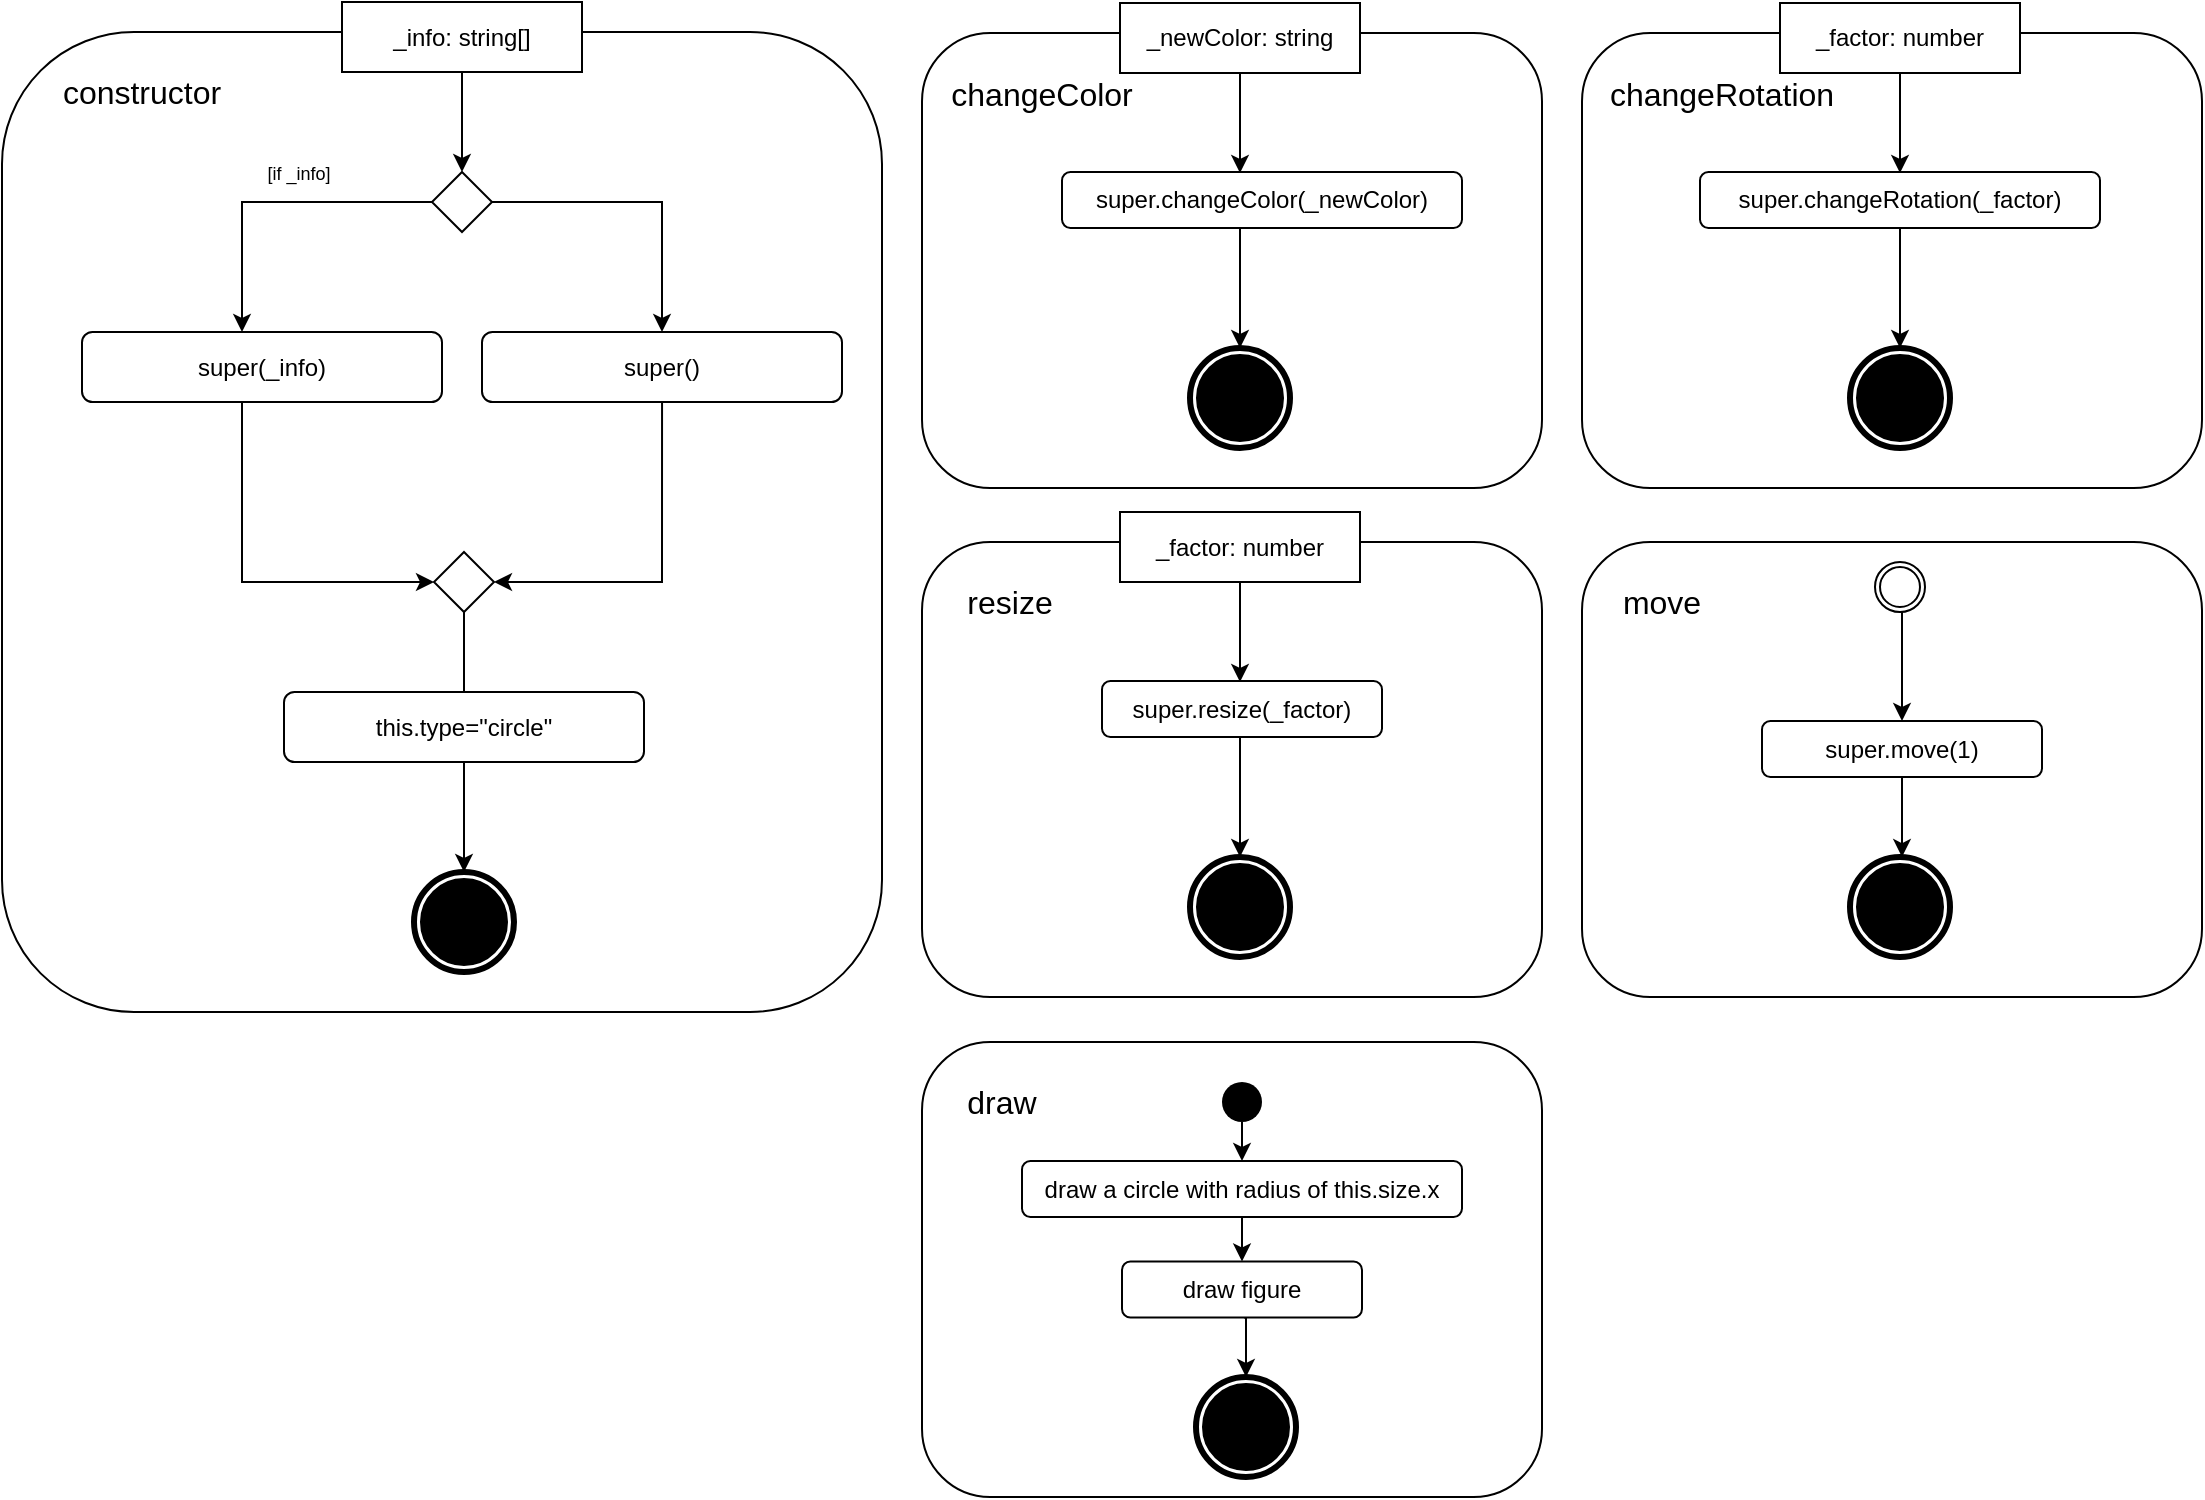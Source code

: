 <mxfile version="13.5.8" type="device" pages="5"><diagram id="prtHgNgQTEPvFCAcTncT" name="Page-1"><mxGraphModel dx="1673" dy="980" grid="1" gridSize="10" guides="1" tooltips="1" connect="1" arrows="1" fold="1" page="1" pageScale="1" pageWidth="1169" pageHeight="827" math="0" shadow="0"><root><mxCell id="0"/><mxCell id="1" parent="0"/><mxCell id="MvbsJmk8FjlJk8qMBLxM-1" value="" style="rounded=1;whiteSpace=wrap;html=1;" vertex="1" parent="1"><mxGeometry x="10" y="65" width="440" height="490" as="geometry"/></mxCell><mxCell id="MvbsJmk8FjlJk8qMBLxM-2" value="" style="shape=mxgraph.bpmn.shape;html=1;verticalLabelPosition=bottom;labelBackgroundColor=#ffffff;verticalAlign=top;align=center;perimeter=ellipsePerimeter;outlineConnect=0;outline=end;symbol=terminate;" vertex="1" parent="1"><mxGeometry x="216" y="485" width="50" height="50" as="geometry"/></mxCell><mxCell id="MvbsJmk8FjlJk8qMBLxM-3" style="edgeStyle=orthogonalEdgeStyle;rounded=0;orthogonalLoop=1;jettySize=auto;html=1;entryX=0.5;entryY=0;entryDx=0;entryDy=0;" edge="1" parent="1" source="MvbsJmk8FjlJk8qMBLxM-4" target="MvbsJmk8FjlJk8qMBLxM-2"><mxGeometry relative="1" as="geometry"/></mxCell><mxCell id="MvbsJmk8FjlJk8qMBLxM-4" value="" style="rhombus;whiteSpace=wrap;html=1;" vertex="1" parent="1"><mxGeometry x="226" y="325" width="30" height="30" as="geometry"/></mxCell><mxCell id="MvbsJmk8FjlJk8qMBLxM-5" value="&lt;font style=&quot;font-size: 16px&quot;&gt;constructor&lt;/font&gt;" style="text;html=1;strokeColor=none;fillColor=none;align=center;verticalAlign=middle;whiteSpace=wrap;rounded=0;" vertex="1" parent="1"><mxGeometry x="60" y="85" width="40" height="20" as="geometry"/></mxCell><mxCell id="MvbsJmk8FjlJk8qMBLxM-6" style="edgeStyle=orthogonalEdgeStyle;rounded=0;orthogonalLoop=1;jettySize=auto;html=1;entryX=0.5;entryY=0;entryDx=0;entryDy=0;" edge="1" parent="1" source="MvbsJmk8FjlJk8qMBLxM-7" target="MvbsJmk8FjlJk8qMBLxM-10"><mxGeometry relative="1" as="geometry"/></mxCell><mxCell id="MvbsJmk8FjlJk8qMBLxM-7" value="_info: string[]" style="rounded=0;whiteSpace=wrap;html=1;" vertex="1" parent="1"><mxGeometry x="180" y="50" width="120" height="35" as="geometry"/></mxCell><mxCell id="MvbsJmk8FjlJk8qMBLxM-8" style="edgeStyle=orthogonalEdgeStyle;rounded=0;orthogonalLoop=1;jettySize=auto;html=1;" edge="1" parent="1" source="MvbsJmk8FjlJk8qMBLxM-10" target="MvbsJmk8FjlJk8qMBLxM-12"><mxGeometry relative="1" as="geometry"><Array as="points"><mxPoint x="130" y="150"/></Array></mxGeometry></mxCell><mxCell id="MvbsJmk8FjlJk8qMBLxM-9" style="edgeStyle=orthogonalEdgeStyle;rounded=0;orthogonalLoop=1;jettySize=auto;html=1;" edge="1" parent="1" source="MvbsJmk8FjlJk8qMBLxM-10" target="MvbsJmk8FjlJk8qMBLxM-14"><mxGeometry relative="1" as="geometry"><Array as="points"><mxPoint x="340" y="150"/></Array></mxGeometry></mxCell><mxCell id="MvbsJmk8FjlJk8qMBLxM-10" value="" style="rhombus;whiteSpace=wrap;html=1;" vertex="1" parent="1"><mxGeometry x="225" y="135" width="30" height="30" as="geometry"/></mxCell><mxCell id="MvbsJmk8FjlJk8qMBLxM-11" style="edgeStyle=orthogonalEdgeStyle;rounded=0;orthogonalLoop=1;jettySize=auto;html=1;entryX=0;entryY=0.5;entryDx=0;entryDy=0;" edge="1" parent="1" target="MvbsJmk8FjlJk8qMBLxM-4"><mxGeometry relative="1" as="geometry"><Array as="points"><mxPoint x="130" y="240"/><mxPoint x="130" y="340"/></Array><mxPoint x="140.029" y="240" as="sourcePoint"/></mxGeometry></mxCell><mxCell id="MvbsJmk8FjlJk8qMBLxM-12" value="super(_info)" style="rounded=1;whiteSpace=wrap;html=1;" vertex="1" parent="1"><mxGeometry x="50" y="215" width="180" height="35" as="geometry"/></mxCell><mxCell id="MvbsJmk8FjlJk8qMBLxM-13" style="edgeStyle=orthogonalEdgeStyle;rounded=0;orthogonalLoop=1;jettySize=auto;html=1;entryX=1;entryY=0.5;entryDx=0;entryDy=0;" edge="1" parent="1" target="MvbsJmk8FjlJk8qMBLxM-4"><mxGeometry relative="1" as="geometry"><mxPoint x="340.029" y="240" as="sourcePoint"/><Array as="points"><mxPoint x="340" y="340"/></Array></mxGeometry></mxCell><mxCell id="MvbsJmk8FjlJk8qMBLxM-14" value="super()" style="rounded=1;whiteSpace=wrap;html=1;" vertex="1" parent="1"><mxGeometry x="250" y="215" width="180" height="35" as="geometry"/></mxCell><mxCell id="MvbsJmk8FjlJk8qMBLxM-15" value="&lt;font style=&quot;font-size: 9px&quot;&gt;[if _info]&lt;/font&gt;" style="text;html=1;strokeColor=none;fillColor=none;align=center;verticalAlign=middle;whiteSpace=wrap;rounded=0;" vertex="1" parent="1"><mxGeometry x="106" y="125" width="105" height="20" as="geometry"/></mxCell><mxCell id="MvbsJmk8FjlJk8qMBLxM-16" value="" style="rounded=1;whiteSpace=wrap;html=1;" vertex="1" parent="1"><mxGeometry x="470" y="65.5" width="310" height="227.5" as="geometry"/></mxCell><mxCell id="MvbsJmk8FjlJk8qMBLxM-17" value="&lt;font style=&quot;font-size: 16px&quot;&gt;changeColor&lt;/font&gt;" style="text;html=1;strokeColor=none;fillColor=none;align=center;verticalAlign=middle;whiteSpace=wrap;rounded=0;" vertex="1" parent="1"><mxGeometry x="510" y="85.5" width="40" height="20" as="geometry"/></mxCell><mxCell id="MvbsJmk8FjlJk8qMBLxM-18" style="edgeStyle=orthogonalEdgeStyle;rounded=0;orthogonalLoop=1;jettySize=auto;html=1;entryX=0.5;entryY=0;entryDx=0;entryDy=0;" edge="1" parent="1" source="MvbsJmk8FjlJk8qMBLxM-19"><mxGeometry relative="1" as="geometry"><mxPoint x="629" y="135.5" as="targetPoint"/></mxGeometry></mxCell><mxCell id="MvbsJmk8FjlJk8qMBLxM-19" value="_newColor: string" style="rounded=0;whiteSpace=wrap;html=1;" vertex="1" parent="1"><mxGeometry x="569" y="50.5" width="120" height="35" as="geometry"/></mxCell><mxCell id="MvbsJmk8FjlJk8qMBLxM-20" value="super.changeColor(_newColor)" style="rounded=1;whiteSpace=wrap;html=1;" vertex="1" parent="1"><mxGeometry x="540" y="135" width="200" height="28" as="geometry"/></mxCell><mxCell id="MvbsJmk8FjlJk8qMBLxM-21" value="" style="shape=mxgraph.bpmn.shape;html=1;verticalLabelPosition=bottom;labelBackgroundColor=#ffffff;verticalAlign=top;align=center;perimeter=ellipsePerimeter;outlineConnect=0;outline=end;symbol=terminate;" vertex="1" parent="1"><mxGeometry x="604" y="223" width="50" height="50" as="geometry"/></mxCell><mxCell id="MvbsJmk8FjlJk8qMBLxM-22" style="edgeStyle=orthogonalEdgeStyle;rounded=0;orthogonalLoop=1;jettySize=auto;html=1;" edge="1" parent="1" source="MvbsJmk8FjlJk8qMBLxM-20" target="MvbsJmk8FjlJk8qMBLxM-21"><mxGeometry relative="1" as="geometry"><mxPoint x="630" y="163" as="sourcePoint"/><mxPoint x="645" y="430.5" as="targetPoint"/><Array as="points"><mxPoint x="629" y="183"/><mxPoint x="629" y="183"/></Array></mxGeometry></mxCell><mxCell id="MvbsJmk8FjlJk8qMBLxM-23" value="" style="rounded=1;whiteSpace=wrap;html=1;" vertex="1" parent="1"><mxGeometry x="800" y="65.5" width="310" height="227.5" as="geometry"/></mxCell><mxCell id="MvbsJmk8FjlJk8qMBLxM-24" value="&lt;font style=&quot;font-size: 16px&quot;&gt;changeRotation&lt;/font&gt;" style="text;html=1;strokeColor=none;fillColor=none;align=center;verticalAlign=middle;whiteSpace=wrap;rounded=0;" vertex="1" parent="1"><mxGeometry x="850" y="85.5" width="40" height="20" as="geometry"/></mxCell><mxCell id="MvbsJmk8FjlJk8qMBLxM-25" style="edgeStyle=orthogonalEdgeStyle;rounded=0;orthogonalLoop=1;jettySize=auto;html=1;entryX=0.5;entryY=0;entryDx=0;entryDy=0;" edge="1" parent="1" source="MvbsJmk8FjlJk8qMBLxM-26"><mxGeometry relative="1" as="geometry"><mxPoint x="959" y="135.5" as="targetPoint"/></mxGeometry></mxCell><mxCell id="MvbsJmk8FjlJk8qMBLxM-26" value="_factor: number" style="rounded=0;whiteSpace=wrap;html=1;" vertex="1" parent="1"><mxGeometry x="899" y="50.5" width="120" height="35" as="geometry"/></mxCell><mxCell id="MvbsJmk8FjlJk8qMBLxM-27" value="super.changeRotation(_factor)" style="rounded=1;whiteSpace=wrap;html=1;" vertex="1" parent="1"><mxGeometry x="859" y="135" width="200" height="28" as="geometry"/></mxCell><mxCell id="MvbsJmk8FjlJk8qMBLxM-28" value="" style="shape=mxgraph.bpmn.shape;html=1;verticalLabelPosition=bottom;labelBackgroundColor=#ffffff;verticalAlign=top;align=center;perimeter=ellipsePerimeter;outlineConnect=0;outline=end;symbol=terminate;" vertex="1" parent="1"><mxGeometry x="934" y="223" width="50" height="50" as="geometry"/></mxCell><mxCell id="MvbsJmk8FjlJk8qMBLxM-29" style="edgeStyle=orthogonalEdgeStyle;rounded=0;orthogonalLoop=1;jettySize=auto;html=1;" edge="1" parent="1" source="MvbsJmk8FjlJk8qMBLxM-27" target="MvbsJmk8FjlJk8qMBLxM-28"><mxGeometry relative="1" as="geometry"><mxPoint x="960" y="163" as="sourcePoint"/><mxPoint x="975" y="430.5" as="targetPoint"/><Array as="points"><mxPoint x="959" y="183"/><mxPoint x="959" y="183"/></Array></mxGeometry></mxCell><mxCell id="MvbsJmk8FjlJk8qMBLxM-30" value="" style="rounded=1;whiteSpace=wrap;html=1;" vertex="1" parent="1"><mxGeometry x="470" y="320" width="310" height="227.5" as="geometry"/></mxCell><mxCell id="MvbsJmk8FjlJk8qMBLxM-31" value="&lt;font style=&quot;font-size: 16px&quot;&gt;resize&lt;/font&gt;" style="text;html=1;strokeColor=none;fillColor=none;align=center;verticalAlign=middle;whiteSpace=wrap;rounded=0;" vertex="1" parent="1"><mxGeometry x="494" y="340" width="40" height="20" as="geometry"/></mxCell><mxCell id="MvbsJmk8FjlJk8qMBLxM-32" style="edgeStyle=orthogonalEdgeStyle;rounded=0;orthogonalLoop=1;jettySize=auto;html=1;entryX=0.5;entryY=0;entryDx=0;entryDy=0;" edge="1" parent="1" source="MvbsJmk8FjlJk8qMBLxM-33"><mxGeometry relative="1" as="geometry"><mxPoint x="629" y="390" as="targetPoint"/></mxGeometry></mxCell><mxCell id="MvbsJmk8FjlJk8qMBLxM-33" value="_factor: number" style="rounded=0;whiteSpace=wrap;html=1;" vertex="1" parent="1"><mxGeometry x="569" y="305" width="120" height="35" as="geometry"/></mxCell><mxCell id="MvbsJmk8FjlJk8qMBLxM-34" value="super.resize(_factor)" style="rounded=1;whiteSpace=wrap;html=1;" vertex="1" parent="1"><mxGeometry x="560" y="389.5" width="140" height="28" as="geometry"/></mxCell><mxCell id="MvbsJmk8FjlJk8qMBLxM-35" value="" style="shape=mxgraph.bpmn.shape;html=1;verticalLabelPosition=bottom;labelBackgroundColor=#ffffff;verticalAlign=top;align=center;perimeter=ellipsePerimeter;outlineConnect=0;outline=end;symbol=terminate;" vertex="1" parent="1"><mxGeometry x="604" y="477.5" width="50" height="50" as="geometry"/></mxCell><mxCell id="MvbsJmk8FjlJk8qMBLxM-36" style="edgeStyle=orthogonalEdgeStyle;rounded=0;orthogonalLoop=1;jettySize=auto;html=1;" edge="1" parent="1" source="MvbsJmk8FjlJk8qMBLxM-34" target="MvbsJmk8FjlJk8qMBLxM-35"><mxGeometry relative="1" as="geometry"><mxPoint x="630" y="417.5" as="sourcePoint"/><mxPoint x="645" y="685" as="targetPoint"/><Array as="points"><mxPoint x="629" y="437.5"/><mxPoint x="629" y="437.5"/></Array></mxGeometry></mxCell><mxCell id="MvbsJmk8FjlJk8qMBLxM-44" value="" style="rounded=1;whiteSpace=wrap;html=1;" vertex="1" parent="1"><mxGeometry x="800" y="320" width="310" height="227.5" as="geometry"/></mxCell><mxCell id="MvbsJmk8FjlJk8qMBLxM-45" value="&lt;font style=&quot;font-size: 16px&quot;&gt;move&lt;/font&gt;" style="text;html=1;strokeColor=none;fillColor=none;align=center;verticalAlign=middle;whiteSpace=wrap;rounded=0;" vertex="1" parent="1"><mxGeometry x="820" y="340" width="40" height="20" as="geometry"/></mxCell><mxCell id="MvbsJmk8FjlJk8qMBLxM-48" value="super.move(1)" style="rounded=1;whiteSpace=wrap;html=1;" vertex="1" parent="1"><mxGeometry x="890" y="409.5" width="140" height="28" as="geometry"/></mxCell><mxCell id="MvbsJmk8FjlJk8qMBLxM-49" value="" style="shape=mxgraph.bpmn.shape;html=1;verticalLabelPosition=bottom;labelBackgroundColor=#ffffff;verticalAlign=top;align=center;perimeter=ellipsePerimeter;outlineConnect=0;outline=end;symbol=terminate;" vertex="1" parent="1"><mxGeometry x="934" y="477.5" width="50" height="50" as="geometry"/></mxCell><mxCell id="MvbsJmk8FjlJk8qMBLxM-50" style="edgeStyle=orthogonalEdgeStyle;rounded=0;orthogonalLoop=1;jettySize=auto;html=1;" edge="1" parent="1" source="MvbsJmk8FjlJk8qMBLxM-48" target="MvbsJmk8FjlJk8qMBLxM-49"><mxGeometry relative="1" as="geometry"><mxPoint x="960" y="417.5" as="sourcePoint"/><mxPoint x="975" y="685" as="targetPoint"/><Array as="points"><mxPoint x="959" y="437.5"/><mxPoint x="959" y="437.5"/></Array></mxGeometry></mxCell><mxCell id="MvbsJmk8FjlJk8qMBLxM-52" style="edgeStyle=orthogonalEdgeStyle;rounded=0;orthogonalLoop=1;jettySize=auto;html=1;entryX=0.5;entryY=0;entryDx=0;entryDy=0;" edge="1" parent="1" source="MvbsJmk8FjlJk8qMBLxM-51" target="MvbsJmk8FjlJk8qMBLxM-48"><mxGeometry relative="1" as="geometry"><Array as="points"><mxPoint x="960" y="380"/><mxPoint x="960" y="380"/></Array></mxGeometry></mxCell><mxCell id="MvbsJmk8FjlJk8qMBLxM-51" value="" style="shape=mxgraph.bpmn.shape;html=1;verticalLabelPosition=bottom;labelBackgroundColor=#ffffff;verticalAlign=top;align=center;perimeter=ellipsePerimeter;outlineConnect=0;outline=throwing;symbol=general;" vertex="1" parent="1"><mxGeometry x="946.5" y="330" width="25" height="25" as="geometry"/></mxCell><mxCell id="MvbsJmk8FjlJk8qMBLxM-53" value="" style="rounded=1;whiteSpace=wrap;html=1;" vertex="1" parent="1"><mxGeometry x="470" y="570" width="310" height="227.5" as="geometry"/></mxCell><mxCell id="MvbsJmk8FjlJk8qMBLxM-54" value="&lt;font style=&quot;font-size: 16px&quot;&gt;draw&lt;/font&gt;" style="text;html=1;strokeColor=none;fillColor=none;align=center;verticalAlign=middle;whiteSpace=wrap;rounded=0;" vertex="1" parent="1"><mxGeometry x="490" y="590" width="40" height="20" as="geometry"/></mxCell><mxCell id="MvbsJmk8FjlJk8qMBLxM-65" style="edgeStyle=orthogonalEdgeStyle;rounded=0;orthogonalLoop=1;jettySize=auto;html=1;" edge="1" parent="1" source="MvbsJmk8FjlJk8qMBLxM-55" target="MvbsJmk8FjlJk8qMBLxM-61"><mxGeometry relative="1" as="geometry"/></mxCell><mxCell id="MvbsJmk8FjlJk8qMBLxM-55" value="draw a circle with radius of this.size.x" style="rounded=1;whiteSpace=wrap;html=1;" vertex="1" parent="1"><mxGeometry x="520" y="629.5" width="220" height="28" as="geometry"/></mxCell><mxCell id="MvbsJmk8FjlJk8qMBLxM-56" value="" style="shape=mxgraph.bpmn.shape;html=1;verticalLabelPosition=bottom;labelBackgroundColor=#ffffff;verticalAlign=top;align=center;perimeter=ellipsePerimeter;outlineConnect=0;outline=end;symbol=terminate;" vertex="1" parent="1"><mxGeometry x="607" y="737.5" width="50" height="50" as="geometry"/></mxCell><mxCell id="MvbsJmk8FjlJk8qMBLxM-60" value="this.type=&quot;circle&quot;" style="rounded=1;whiteSpace=wrap;html=1;" vertex="1" parent="1"><mxGeometry x="151" y="395" width="180" height="35" as="geometry"/></mxCell><mxCell id="MvbsJmk8FjlJk8qMBLxM-67" style="edgeStyle=orthogonalEdgeStyle;rounded=0;orthogonalLoop=1;jettySize=auto;html=1;entryX=0.5;entryY=0;entryDx=0;entryDy=0;" edge="1" parent="1"><mxGeometry relative="1" as="geometry"><mxPoint x="631.0" y="707.75" as="sourcePoint"/><mxPoint x="632" y="737.5" as="targetPoint"/></mxGeometry></mxCell><mxCell id="MvbsJmk8FjlJk8qMBLxM-61" value="draw figure" style="rounded=1;whiteSpace=wrap;html=1;" vertex="1" parent="1"><mxGeometry x="570" y="679.75" width="120" height="28" as="geometry"/></mxCell><mxCell id="MvbsJmk8FjlJk8qMBLxM-64" style="edgeStyle=orthogonalEdgeStyle;rounded=0;orthogonalLoop=1;jettySize=auto;html=1;exitX=0.5;exitY=1;exitDx=0;exitDy=0;entryX=0.5;entryY=0;entryDx=0;entryDy=0;" edge="1" parent="1" source="MvbsJmk8FjlJk8qMBLxM-62" target="MvbsJmk8FjlJk8qMBLxM-55"><mxGeometry relative="1" as="geometry"/></mxCell><mxCell id="MvbsJmk8FjlJk8qMBLxM-62" value="" style="ellipse;whiteSpace=wrap;html=1;aspect=fixed;fillColor=#000000;strokeColor=none;" vertex="1" parent="1"><mxGeometry x="620" y="590" width="20" height="20" as="geometry"/></mxCell></root></mxGraphModel></diagram><diagram id="qBoiy8gksFtGegb2NWxy" name="Page-2"><mxGraphModel dx="1673" dy="980" grid="1" gridSize="10" guides="1" tooltips="1" connect="1" arrows="1" fold="1" page="1" pageScale="1" pageWidth="1169" pageHeight="827" math="0" shadow="0"><root><mxCell id="AS4CF9RvgaBzgY0iwTTQ-0"/><mxCell id="AS4CF9RvgaBzgY0iwTTQ-1" parent="AS4CF9RvgaBzgY0iwTTQ-0"/><mxCell id="7ZVHYFHP7A1PwGjJaKAZ-0" value="" style="rounded=1;whiteSpace=wrap;html=1;" vertex="1" parent="AS4CF9RvgaBzgY0iwTTQ-1"><mxGeometry x="10" y="65" width="440" height="490" as="geometry"/></mxCell><mxCell id="7ZVHYFHP7A1PwGjJaKAZ-1" value="" style="shape=mxgraph.bpmn.shape;html=1;verticalLabelPosition=bottom;labelBackgroundColor=#ffffff;verticalAlign=top;align=center;perimeter=ellipsePerimeter;outlineConnect=0;outline=end;symbol=terminate;" vertex="1" parent="AS4CF9RvgaBzgY0iwTTQ-1"><mxGeometry x="216" y="485" width="50" height="50" as="geometry"/></mxCell><mxCell id="7ZVHYFHP7A1PwGjJaKAZ-2" style="edgeStyle=orthogonalEdgeStyle;rounded=0;orthogonalLoop=1;jettySize=auto;html=1;entryX=0.5;entryY=0;entryDx=0;entryDy=0;" edge="1" parent="AS4CF9RvgaBzgY0iwTTQ-1" source="7ZVHYFHP7A1PwGjJaKAZ-3" target="7ZVHYFHP7A1PwGjJaKAZ-1"><mxGeometry relative="1" as="geometry"/></mxCell><mxCell id="7ZVHYFHP7A1PwGjJaKAZ-3" value="" style="rhombus;whiteSpace=wrap;html=1;" vertex="1" parent="AS4CF9RvgaBzgY0iwTTQ-1"><mxGeometry x="226" y="325" width="30" height="30" as="geometry"/></mxCell><mxCell id="7ZVHYFHP7A1PwGjJaKAZ-4" value="&lt;font style=&quot;font-size: 16px&quot;&gt;constructor&lt;/font&gt;" style="text;html=1;strokeColor=none;fillColor=none;align=center;verticalAlign=middle;whiteSpace=wrap;rounded=0;" vertex="1" parent="AS4CF9RvgaBzgY0iwTTQ-1"><mxGeometry x="60" y="85" width="40" height="20" as="geometry"/></mxCell><mxCell id="7ZVHYFHP7A1PwGjJaKAZ-5" style="edgeStyle=orthogonalEdgeStyle;rounded=0;orthogonalLoop=1;jettySize=auto;html=1;entryX=0.5;entryY=0;entryDx=0;entryDy=0;" edge="1" parent="AS4CF9RvgaBzgY0iwTTQ-1" source="7ZVHYFHP7A1PwGjJaKAZ-6" target="7ZVHYFHP7A1PwGjJaKAZ-9"><mxGeometry relative="1" as="geometry"/></mxCell><mxCell id="7ZVHYFHP7A1PwGjJaKAZ-6" value="_info: string[]" style="rounded=0;whiteSpace=wrap;html=1;" vertex="1" parent="AS4CF9RvgaBzgY0iwTTQ-1"><mxGeometry x="180" y="50" width="120" height="35" as="geometry"/></mxCell><mxCell id="7ZVHYFHP7A1PwGjJaKAZ-7" style="edgeStyle=orthogonalEdgeStyle;rounded=0;orthogonalLoop=1;jettySize=auto;html=1;" edge="1" parent="AS4CF9RvgaBzgY0iwTTQ-1" source="7ZVHYFHP7A1PwGjJaKAZ-9" target="7ZVHYFHP7A1PwGjJaKAZ-11"><mxGeometry relative="1" as="geometry"><Array as="points"><mxPoint x="130" y="150"/></Array></mxGeometry></mxCell><mxCell id="7ZVHYFHP7A1PwGjJaKAZ-8" style="edgeStyle=orthogonalEdgeStyle;rounded=0;orthogonalLoop=1;jettySize=auto;html=1;" edge="1" parent="AS4CF9RvgaBzgY0iwTTQ-1" source="7ZVHYFHP7A1PwGjJaKAZ-9" target="7ZVHYFHP7A1PwGjJaKAZ-13"><mxGeometry relative="1" as="geometry"><Array as="points"><mxPoint x="340" y="150"/></Array></mxGeometry></mxCell><mxCell id="7ZVHYFHP7A1PwGjJaKAZ-9" value="" style="rhombus;whiteSpace=wrap;html=1;" vertex="1" parent="AS4CF9RvgaBzgY0iwTTQ-1"><mxGeometry x="225" y="135" width="30" height="30" as="geometry"/></mxCell><mxCell id="7ZVHYFHP7A1PwGjJaKAZ-10" style="edgeStyle=orthogonalEdgeStyle;rounded=0;orthogonalLoop=1;jettySize=auto;html=1;entryX=0;entryY=0.5;entryDx=0;entryDy=0;" edge="1" parent="AS4CF9RvgaBzgY0iwTTQ-1" target="7ZVHYFHP7A1PwGjJaKAZ-3"><mxGeometry relative="1" as="geometry"><Array as="points"><mxPoint x="130" y="240"/><mxPoint x="130" y="340"/></Array><mxPoint x="140.029" y="240" as="sourcePoint"/></mxGeometry></mxCell><mxCell id="7ZVHYFHP7A1PwGjJaKAZ-11" value="super(_info)" style="rounded=1;whiteSpace=wrap;html=1;" vertex="1" parent="AS4CF9RvgaBzgY0iwTTQ-1"><mxGeometry x="50" y="215" width="180" height="35" as="geometry"/></mxCell><mxCell id="7ZVHYFHP7A1PwGjJaKAZ-12" style="edgeStyle=orthogonalEdgeStyle;rounded=0;orthogonalLoop=1;jettySize=auto;html=1;entryX=1;entryY=0.5;entryDx=0;entryDy=0;" edge="1" parent="AS4CF9RvgaBzgY0iwTTQ-1" target="7ZVHYFHP7A1PwGjJaKAZ-3"><mxGeometry relative="1" as="geometry"><mxPoint x="340.029" y="240" as="sourcePoint"/><Array as="points"><mxPoint x="340" y="340"/></Array></mxGeometry></mxCell><mxCell id="7ZVHYFHP7A1PwGjJaKAZ-13" value="super()" style="rounded=1;whiteSpace=wrap;html=1;" vertex="1" parent="AS4CF9RvgaBzgY0iwTTQ-1"><mxGeometry x="250" y="215" width="180" height="35" as="geometry"/></mxCell><mxCell id="7ZVHYFHP7A1PwGjJaKAZ-14" value="&lt;font style=&quot;font-size: 9px&quot;&gt;[if _info]&lt;/font&gt;" style="text;html=1;strokeColor=none;fillColor=none;align=center;verticalAlign=middle;whiteSpace=wrap;rounded=0;" vertex="1" parent="AS4CF9RvgaBzgY0iwTTQ-1"><mxGeometry x="106" y="125" width="105" height="20" as="geometry"/></mxCell><mxCell id="7ZVHYFHP7A1PwGjJaKAZ-15" value="" style="rounded=1;whiteSpace=wrap;html=1;" vertex="1" parent="AS4CF9RvgaBzgY0iwTTQ-1"><mxGeometry x="470" y="65.5" width="310" height="227.5" as="geometry"/></mxCell><mxCell id="7ZVHYFHP7A1PwGjJaKAZ-16" value="&lt;font style=&quot;font-size: 16px&quot;&gt;changeColor&lt;/font&gt;" style="text;html=1;strokeColor=none;fillColor=none;align=center;verticalAlign=middle;whiteSpace=wrap;rounded=0;" vertex="1" parent="AS4CF9RvgaBzgY0iwTTQ-1"><mxGeometry x="510" y="85.5" width="40" height="20" as="geometry"/></mxCell><mxCell id="7ZVHYFHP7A1PwGjJaKAZ-17" style="edgeStyle=orthogonalEdgeStyle;rounded=0;orthogonalLoop=1;jettySize=auto;html=1;entryX=0.5;entryY=0;entryDx=0;entryDy=0;" edge="1" parent="AS4CF9RvgaBzgY0iwTTQ-1" source="7ZVHYFHP7A1PwGjJaKAZ-18"><mxGeometry relative="1" as="geometry"><mxPoint x="629" y="135.5" as="targetPoint"/></mxGeometry></mxCell><mxCell id="7ZVHYFHP7A1PwGjJaKAZ-18" value="_newColor: string" style="rounded=0;whiteSpace=wrap;html=1;" vertex="1" parent="AS4CF9RvgaBzgY0iwTTQ-1"><mxGeometry x="569" y="50.5" width="120" height="35" as="geometry"/></mxCell><mxCell id="7ZVHYFHP7A1PwGjJaKAZ-19" value="super.changeColor(_newColor)" style="rounded=1;whiteSpace=wrap;html=1;" vertex="1" parent="AS4CF9RvgaBzgY0iwTTQ-1"><mxGeometry x="540" y="135" width="200" height="28" as="geometry"/></mxCell><mxCell id="7ZVHYFHP7A1PwGjJaKAZ-20" value="" style="shape=mxgraph.bpmn.shape;html=1;verticalLabelPosition=bottom;labelBackgroundColor=#ffffff;verticalAlign=top;align=center;perimeter=ellipsePerimeter;outlineConnect=0;outline=end;symbol=terminate;" vertex="1" parent="AS4CF9RvgaBzgY0iwTTQ-1"><mxGeometry x="604" y="223" width="50" height="50" as="geometry"/></mxCell><mxCell id="7ZVHYFHP7A1PwGjJaKAZ-21" style="edgeStyle=orthogonalEdgeStyle;rounded=0;orthogonalLoop=1;jettySize=auto;html=1;" edge="1" parent="AS4CF9RvgaBzgY0iwTTQ-1" source="7ZVHYFHP7A1PwGjJaKAZ-19" target="7ZVHYFHP7A1PwGjJaKAZ-20"><mxGeometry relative="1" as="geometry"><mxPoint x="630" y="163" as="sourcePoint"/><mxPoint x="645" y="430.5" as="targetPoint"/><Array as="points"><mxPoint x="629" y="183"/><mxPoint x="629" y="183"/></Array></mxGeometry></mxCell><mxCell id="7ZVHYFHP7A1PwGjJaKAZ-22" value="" style="rounded=1;whiteSpace=wrap;html=1;" vertex="1" parent="AS4CF9RvgaBzgY0iwTTQ-1"><mxGeometry x="800" y="65.5" width="310" height="227.5" as="geometry"/></mxCell><mxCell id="7ZVHYFHP7A1PwGjJaKAZ-23" value="&lt;font style=&quot;font-size: 16px&quot;&gt;changeRotation&lt;/font&gt;" style="text;html=1;strokeColor=none;fillColor=none;align=center;verticalAlign=middle;whiteSpace=wrap;rounded=0;" vertex="1" parent="AS4CF9RvgaBzgY0iwTTQ-1"><mxGeometry x="850" y="85.5" width="40" height="20" as="geometry"/></mxCell><mxCell id="7ZVHYFHP7A1PwGjJaKAZ-24" style="edgeStyle=orthogonalEdgeStyle;rounded=0;orthogonalLoop=1;jettySize=auto;html=1;entryX=0.5;entryY=0;entryDx=0;entryDy=0;" edge="1" parent="AS4CF9RvgaBzgY0iwTTQ-1" source="7ZVHYFHP7A1PwGjJaKAZ-25"><mxGeometry relative="1" as="geometry"><mxPoint x="959" y="135.5" as="targetPoint"/></mxGeometry></mxCell><mxCell id="7ZVHYFHP7A1PwGjJaKAZ-25" value="_factor: number" style="rounded=0;whiteSpace=wrap;html=1;" vertex="1" parent="AS4CF9RvgaBzgY0iwTTQ-1"><mxGeometry x="899" y="50.5" width="120" height="35" as="geometry"/></mxCell><mxCell id="7ZVHYFHP7A1PwGjJaKAZ-26" value="super.changeRotation(_factor)" style="rounded=1;whiteSpace=wrap;html=1;" vertex="1" parent="AS4CF9RvgaBzgY0iwTTQ-1"><mxGeometry x="859" y="135" width="200" height="28" as="geometry"/></mxCell><mxCell id="7ZVHYFHP7A1PwGjJaKAZ-27" value="" style="shape=mxgraph.bpmn.shape;html=1;verticalLabelPosition=bottom;labelBackgroundColor=#ffffff;verticalAlign=top;align=center;perimeter=ellipsePerimeter;outlineConnect=0;outline=end;symbol=terminate;" vertex="1" parent="AS4CF9RvgaBzgY0iwTTQ-1"><mxGeometry x="934" y="223" width="50" height="50" as="geometry"/></mxCell><mxCell id="7ZVHYFHP7A1PwGjJaKAZ-28" style="edgeStyle=orthogonalEdgeStyle;rounded=0;orthogonalLoop=1;jettySize=auto;html=1;" edge="1" parent="AS4CF9RvgaBzgY0iwTTQ-1" source="7ZVHYFHP7A1PwGjJaKAZ-26" target="7ZVHYFHP7A1PwGjJaKAZ-27"><mxGeometry relative="1" as="geometry"><mxPoint x="960" y="163" as="sourcePoint"/><mxPoint x="975" y="430.5" as="targetPoint"/><Array as="points"><mxPoint x="959" y="183"/><mxPoint x="959" y="183"/></Array></mxGeometry></mxCell><mxCell id="7ZVHYFHP7A1PwGjJaKAZ-29" value="" style="rounded=1;whiteSpace=wrap;html=1;" vertex="1" parent="AS4CF9RvgaBzgY0iwTTQ-1"><mxGeometry x="470" y="320" width="310" height="227.5" as="geometry"/></mxCell><mxCell id="7ZVHYFHP7A1PwGjJaKAZ-30" value="&lt;font style=&quot;font-size: 16px&quot;&gt;resize&lt;/font&gt;" style="text;html=1;strokeColor=none;fillColor=none;align=center;verticalAlign=middle;whiteSpace=wrap;rounded=0;" vertex="1" parent="AS4CF9RvgaBzgY0iwTTQ-1"><mxGeometry x="494" y="340" width="40" height="20" as="geometry"/></mxCell><mxCell id="7ZVHYFHP7A1PwGjJaKAZ-31" style="edgeStyle=orthogonalEdgeStyle;rounded=0;orthogonalLoop=1;jettySize=auto;html=1;entryX=0.5;entryY=0;entryDx=0;entryDy=0;" edge="1" parent="AS4CF9RvgaBzgY0iwTTQ-1" source="7ZVHYFHP7A1PwGjJaKAZ-32"><mxGeometry relative="1" as="geometry"><mxPoint x="629" y="390" as="targetPoint"/></mxGeometry></mxCell><mxCell id="7ZVHYFHP7A1PwGjJaKAZ-32" value="_factor: number" style="rounded=0;whiteSpace=wrap;html=1;" vertex="1" parent="AS4CF9RvgaBzgY0iwTTQ-1"><mxGeometry x="569" y="305" width="120" height="35" as="geometry"/></mxCell><mxCell id="7ZVHYFHP7A1PwGjJaKAZ-33" value="super.resize(_factor)" style="rounded=1;whiteSpace=wrap;html=1;" vertex="1" parent="AS4CF9RvgaBzgY0iwTTQ-1"><mxGeometry x="560" y="389.5" width="140" height="28" as="geometry"/></mxCell><mxCell id="7ZVHYFHP7A1PwGjJaKAZ-34" value="" style="shape=mxgraph.bpmn.shape;html=1;verticalLabelPosition=bottom;labelBackgroundColor=#ffffff;verticalAlign=top;align=center;perimeter=ellipsePerimeter;outlineConnect=0;outline=end;symbol=terminate;" vertex="1" parent="AS4CF9RvgaBzgY0iwTTQ-1"><mxGeometry x="604" y="477.5" width="50" height="50" as="geometry"/></mxCell><mxCell id="7ZVHYFHP7A1PwGjJaKAZ-35" style="edgeStyle=orthogonalEdgeStyle;rounded=0;orthogonalLoop=1;jettySize=auto;html=1;" edge="1" parent="AS4CF9RvgaBzgY0iwTTQ-1" source="7ZVHYFHP7A1PwGjJaKAZ-33" target="7ZVHYFHP7A1PwGjJaKAZ-34"><mxGeometry relative="1" as="geometry"><mxPoint x="630" y="417.5" as="sourcePoint"/><mxPoint x="645" y="685" as="targetPoint"/><Array as="points"><mxPoint x="629" y="437.5"/><mxPoint x="629" y="437.5"/></Array></mxGeometry></mxCell><mxCell id="7ZVHYFHP7A1PwGjJaKAZ-36" value="" style="rounded=1;whiteSpace=wrap;html=1;" vertex="1" parent="AS4CF9RvgaBzgY0iwTTQ-1"><mxGeometry x="800" y="320" width="310" height="227.5" as="geometry"/></mxCell><mxCell id="7ZVHYFHP7A1PwGjJaKAZ-37" value="&lt;font style=&quot;font-size: 16px&quot;&gt;move&lt;/font&gt;" style="text;html=1;strokeColor=none;fillColor=none;align=center;verticalAlign=middle;whiteSpace=wrap;rounded=0;" vertex="1" parent="AS4CF9RvgaBzgY0iwTTQ-1"><mxGeometry x="820" y="340" width="40" height="20" as="geometry"/></mxCell><mxCell id="7ZVHYFHP7A1PwGjJaKAZ-38" value="super.move(1)" style="rounded=1;whiteSpace=wrap;html=1;" vertex="1" parent="AS4CF9RvgaBzgY0iwTTQ-1"><mxGeometry x="890" y="409.5" width="140" height="28" as="geometry"/></mxCell><mxCell id="7ZVHYFHP7A1PwGjJaKAZ-39" value="" style="shape=mxgraph.bpmn.shape;html=1;verticalLabelPosition=bottom;labelBackgroundColor=#ffffff;verticalAlign=top;align=center;perimeter=ellipsePerimeter;outlineConnect=0;outline=end;symbol=terminate;" vertex="1" parent="AS4CF9RvgaBzgY0iwTTQ-1"><mxGeometry x="934" y="477.5" width="50" height="50" as="geometry"/></mxCell><mxCell id="7ZVHYFHP7A1PwGjJaKAZ-40" style="edgeStyle=orthogonalEdgeStyle;rounded=0;orthogonalLoop=1;jettySize=auto;html=1;" edge="1" parent="AS4CF9RvgaBzgY0iwTTQ-1" source="7ZVHYFHP7A1PwGjJaKAZ-38" target="7ZVHYFHP7A1PwGjJaKAZ-39"><mxGeometry relative="1" as="geometry"><mxPoint x="960" y="417.5" as="sourcePoint"/><mxPoint x="975" y="685" as="targetPoint"/><Array as="points"><mxPoint x="959" y="437.5"/><mxPoint x="959" y="437.5"/></Array></mxGeometry></mxCell><mxCell id="7ZVHYFHP7A1PwGjJaKAZ-41" style="edgeStyle=orthogonalEdgeStyle;rounded=0;orthogonalLoop=1;jettySize=auto;html=1;entryX=0.5;entryY=0;entryDx=0;entryDy=0;" edge="1" parent="AS4CF9RvgaBzgY0iwTTQ-1" source="7ZVHYFHP7A1PwGjJaKAZ-42" target="7ZVHYFHP7A1PwGjJaKAZ-38"><mxGeometry relative="1" as="geometry"><Array as="points"><mxPoint x="960" y="380"/><mxPoint x="960" y="380"/></Array></mxGeometry></mxCell><mxCell id="7ZVHYFHP7A1PwGjJaKAZ-42" value="" style="shape=mxgraph.bpmn.shape;html=1;verticalLabelPosition=bottom;labelBackgroundColor=#ffffff;verticalAlign=top;align=center;perimeter=ellipsePerimeter;outlineConnect=0;outline=throwing;symbol=general;" vertex="1" parent="AS4CF9RvgaBzgY0iwTTQ-1"><mxGeometry x="946.5" y="330" width="25" height="25" as="geometry"/></mxCell><mxCell id="7ZVHYFHP7A1PwGjJaKAZ-43" value="" style="rounded=1;whiteSpace=wrap;html=1;" vertex="1" parent="AS4CF9RvgaBzgY0iwTTQ-1"><mxGeometry x="470" y="570" width="310" height="227.5" as="geometry"/></mxCell><mxCell id="7ZVHYFHP7A1PwGjJaKAZ-44" value="&lt;font style=&quot;font-size: 16px&quot;&gt;draw&lt;/font&gt;" style="text;html=1;strokeColor=none;fillColor=none;align=center;verticalAlign=middle;whiteSpace=wrap;rounded=0;" vertex="1" parent="AS4CF9RvgaBzgY0iwTTQ-1"><mxGeometry x="490" y="590" width="40" height="20" as="geometry"/></mxCell><mxCell id="7ZVHYFHP7A1PwGjJaKAZ-45" style="edgeStyle=orthogonalEdgeStyle;rounded=0;orthogonalLoop=1;jettySize=auto;html=1;" edge="1" parent="AS4CF9RvgaBzgY0iwTTQ-1" source="7ZVHYFHP7A1PwGjJaKAZ-46" target="7ZVHYFHP7A1PwGjJaKAZ-50"><mxGeometry relative="1" as="geometry"/></mxCell><mxCell id="7ZVHYFHP7A1PwGjJaKAZ-46" value="draw a square with the edge-length this.size.x2 and this.size.y/2" style="rounded=1;whiteSpace=wrap;html=1;" vertex="1" parent="AS4CF9RvgaBzgY0iwTTQ-1"><mxGeometry x="520" y="629.5" width="220" height="30.5" as="geometry"/></mxCell><mxCell id="7ZVHYFHP7A1PwGjJaKAZ-47" value="" style="shape=mxgraph.bpmn.shape;html=1;verticalLabelPosition=bottom;labelBackgroundColor=#ffffff;verticalAlign=top;align=center;perimeter=ellipsePerimeter;outlineConnect=0;outline=end;symbol=terminate;" vertex="1" parent="AS4CF9RvgaBzgY0iwTTQ-1"><mxGeometry x="607" y="737.5" width="50" height="50" as="geometry"/></mxCell><mxCell id="7ZVHYFHP7A1PwGjJaKAZ-48" value="this.type=&quot;square&quot;" style="rounded=1;whiteSpace=wrap;html=1;" vertex="1" parent="AS4CF9RvgaBzgY0iwTTQ-1"><mxGeometry x="151" y="395" width="180" height="35" as="geometry"/></mxCell><mxCell id="7ZVHYFHP7A1PwGjJaKAZ-49" style="edgeStyle=orthogonalEdgeStyle;rounded=0;orthogonalLoop=1;jettySize=auto;html=1;entryX=0.5;entryY=0;entryDx=0;entryDy=0;" edge="1" parent="AS4CF9RvgaBzgY0iwTTQ-1"><mxGeometry relative="1" as="geometry"><mxPoint x="631" y="707.75" as="sourcePoint"/><mxPoint x="632" y="737.5" as="targetPoint"/></mxGeometry></mxCell><mxCell id="7ZVHYFHP7A1PwGjJaKAZ-50" value="draw figure" style="rounded=1;whiteSpace=wrap;html=1;" vertex="1" parent="AS4CF9RvgaBzgY0iwTTQ-1"><mxGeometry x="570" y="679.75" width="120" height="28" as="geometry"/></mxCell><mxCell id="7ZVHYFHP7A1PwGjJaKAZ-51" style="edgeStyle=orthogonalEdgeStyle;rounded=0;orthogonalLoop=1;jettySize=auto;html=1;exitX=0.5;exitY=1;exitDx=0;exitDy=0;entryX=0.5;entryY=0;entryDx=0;entryDy=0;" edge="1" parent="AS4CF9RvgaBzgY0iwTTQ-1" source="7ZVHYFHP7A1PwGjJaKAZ-52" target="7ZVHYFHP7A1PwGjJaKAZ-46"><mxGeometry relative="1" as="geometry"/></mxCell><mxCell id="7ZVHYFHP7A1PwGjJaKAZ-52" value="" style="ellipse;whiteSpace=wrap;html=1;aspect=fixed;fillColor=#000000;strokeColor=none;" vertex="1" parent="AS4CF9RvgaBzgY0iwTTQ-1"><mxGeometry x="620" y="590" width="20" height="20" as="geometry"/></mxCell></root></mxGraphModel></diagram><diagram id="p8LpjtnKdjU3uoNpRf1L" name="Page-4"><mxGraphModel dx="1422" dy="833" grid="1" gridSize="10" guides="1" tooltips="1" connect="1" arrows="1" fold="1" page="1" pageScale="1" pageWidth="1169" pageHeight="827" math="0" shadow="0"><root><mxCell id="wSufl4yY6_UyUd5Nwyuw-0"/><mxCell id="wSufl4yY6_UyUd5Nwyuw-1" parent="wSufl4yY6_UyUd5Nwyuw-0"/><mxCell id="iiR2ouWDlRypTKMfIzH--0" value="" style="rounded=1;whiteSpace=wrap;html=1;" vertex="1" parent="wSufl4yY6_UyUd5Nwyuw-1"><mxGeometry x="10" y="65" width="440" height="490" as="geometry"/></mxCell><mxCell id="iiR2ouWDlRypTKMfIzH--1" value="" style="shape=mxgraph.bpmn.shape;html=1;verticalLabelPosition=bottom;labelBackgroundColor=#ffffff;verticalAlign=top;align=center;perimeter=ellipsePerimeter;outlineConnect=0;outline=end;symbol=terminate;" vertex="1" parent="wSufl4yY6_UyUd5Nwyuw-1"><mxGeometry x="216" y="485" width="50" height="50" as="geometry"/></mxCell><mxCell id="iiR2ouWDlRypTKMfIzH--2" style="edgeStyle=orthogonalEdgeStyle;rounded=0;orthogonalLoop=1;jettySize=auto;html=1;entryX=0.5;entryY=0;entryDx=0;entryDy=0;" edge="1" parent="wSufl4yY6_UyUd5Nwyuw-1" source="iiR2ouWDlRypTKMfIzH--3" target="iiR2ouWDlRypTKMfIzH--1"><mxGeometry relative="1" as="geometry"/></mxCell><mxCell id="iiR2ouWDlRypTKMfIzH--3" value="" style="rhombus;whiteSpace=wrap;html=1;" vertex="1" parent="wSufl4yY6_UyUd5Nwyuw-1"><mxGeometry x="226" y="325" width="30" height="30" as="geometry"/></mxCell><mxCell id="iiR2ouWDlRypTKMfIzH--4" value="&lt;font style=&quot;font-size: 16px&quot;&gt;constructor&lt;/font&gt;" style="text;html=1;strokeColor=none;fillColor=none;align=center;verticalAlign=middle;whiteSpace=wrap;rounded=0;" vertex="1" parent="wSufl4yY6_UyUd5Nwyuw-1"><mxGeometry x="60" y="85" width="40" height="20" as="geometry"/></mxCell><mxCell id="iiR2ouWDlRypTKMfIzH--5" style="edgeStyle=orthogonalEdgeStyle;rounded=0;orthogonalLoop=1;jettySize=auto;html=1;entryX=0.5;entryY=0;entryDx=0;entryDy=0;" edge="1" parent="wSufl4yY6_UyUd5Nwyuw-1" source="iiR2ouWDlRypTKMfIzH--6" target="iiR2ouWDlRypTKMfIzH--9"><mxGeometry relative="1" as="geometry"/></mxCell><mxCell id="iiR2ouWDlRypTKMfIzH--6" value="_info: string[]" style="rounded=0;whiteSpace=wrap;html=1;" vertex="1" parent="wSufl4yY6_UyUd5Nwyuw-1"><mxGeometry x="180" y="50" width="120" height="35" as="geometry"/></mxCell><mxCell id="iiR2ouWDlRypTKMfIzH--7" style="edgeStyle=orthogonalEdgeStyle;rounded=0;orthogonalLoop=1;jettySize=auto;html=1;" edge="1" parent="wSufl4yY6_UyUd5Nwyuw-1" source="iiR2ouWDlRypTKMfIzH--9" target="iiR2ouWDlRypTKMfIzH--11"><mxGeometry relative="1" as="geometry"><Array as="points"><mxPoint x="130" y="150"/></Array></mxGeometry></mxCell><mxCell id="iiR2ouWDlRypTKMfIzH--8" style="edgeStyle=orthogonalEdgeStyle;rounded=0;orthogonalLoop=1;jettySize=auto;html=1;" edge="1" parent="wSufl4yY6_UyUd5Nwyuw-1" source="iiR2ouWDlRypTKMfIzH--9" target="iiR2ouWDlRypTKMfIzH--13"><mxGeometry relative="1" as="geometry"><Array as="points"><mxPoint x="340" y="150"/></Array></mxGeometry></mxCell><mxCell id="iiR2ouWDlRypTKMfIzH--9" value="" style="rhombus;whiteSpace=wrap;html=1;" vertex="1" parent="wSufl4yY6_UyUd5Nwyuw-1"><mxGeometry x="225" y="135" width="30" height="30" as="geometry"/></mxCell><mxCell id="iiR2ouWDlRypTKMfIzH--10" style="edgeStyle=orthogonalEdgeStyle;rounded=0;orthogonalLoop=1;jettySize=auto;html=1;entryX=0;entryY=0.5;entryDx=0;entryDy=0;" edge="1" parent="wSufl4yY6_UyUd5Nwyuw-1" target="iiR2ouWDlRypTKMfIzH--3"><mxGeometry relative="1" as="geometry"><Array as="points"><mxPoint x="130" y="240"/><mxPoint x="130" y="340"/></Array><mxPoint x="140.029" y="240" as="sourcePoint"/></mxGeometry></mxCell><mxCell id="iiR2ouWDlRypTKMfIzH--11" value="super(_info)" style="rounded=1;whiteSpace=wrap;html=1;" vertex="1" parent="wSufl4yY6_UyUd5Nwyuw-1"><mxGeometry x="50" y="215" width="180" height="35" as="geometry"/></mxCell><mxCell id="iiR2ouWDlRypTKMfIzH--12" style="edgeStyle=orthogonalEdgeStyle;rounded=0;orthogonalLoop=1;jettySize=auto;html=1;entryX=1;entryY=0.5;entryDx=0;entryDy=0;" edge="1" parent="wSufl4yY6_UyUd5Nwyuw-1" target="iiR2ouWDlRypTKMfIzH--3"><mxGeometry relative="1" as="geometry"><mxPoint x="340.029" y="240" as="sourcePoint"/><Array as="points"><mxPoint x="340" y="340"/></Array></mxGeometry></mxCell><mxCell id="iiR2ouWDlRypTKMfIzH--13" value="super()" style="rounded=1;whiteSpace=wrap;html=1;" vertex="1" parent="wSufl4yY6_UyUd5Nwyuw-1"><mxGeometry x="250" y="215" width="180" height="35" as="geometry"/></mxCell><mxCell id="iiR2ouWDlRypTKMfIzH--14" value="&lt;font style=&quot;font-size: 9px&quot;&gt;[if _info]&lt;/font&gt;" style="text;html=1;strokeColor=none;fillColor=none;align=center;verticalAlign=middle;whiteSpace=wrap;rounded=0;" vertex="1" parent="wSufl4yY6_UyUd5Nwyuw-1"><mxGeometry x="106" y="125" width="105" height="20" as="geometry"/></mxCell><mxCell id="iiR2ouWDlRypTKMfIzH--15" value="" style="rounded=1;whiteSpace=wrap;html=1;" vertex="1" parent="wSufl4yY6_UyUd5Nwyuw-1"><mxGeometry x="470" y="65.5" width="310" height="227.5" as="geometry"/></mxCell><mxCell id="iiR2ouWDlRypTKMfIzH--16" value="&lt;font style=&quot;font-size: 16px&quot;&gt;changeColor&lt;/font&gt;" style="text;html=1;strokeColor=none;fillColor=none;align=center;verticalAlign=middle;whiteSpace=wrap;rounded=0;" vertex="1" parent="wSufl4yY6_UyUd5Nwyuw-1"><mxGeometry x="510" y="85.5" width="40" height="20" as="geometry"/></mxCell><mxCell id="iiR2ouWDlRypTKMfIzH--17" style="edgeStyle=orthogonalEdgeStyle;rounded=0;orthogonalLoop=1;jettySize=auto;html=1;entryX=0.5;entryY=0;entryDx=0;entryDy=0;" edge="1" parent="wSufl4yY6_UyUd5Nwyuw-1" source="iiR2ouWDlRypTKMfIzH--18"><mxGeometry relative="1" as="geometry"><mxPoint x="629" y="135.5" as="targetPoint"/></mxGeometry></mxCell><mxCell id="iiR2ouWDlRypTKMfIzH--18" value="_newColor: string" style="rounded=0;whiteSpace=wrap;html=1;" vertex="1" parent="wSufl4yY6_UyUd5Nwyuw-1"><mxGeometry x="569" y="50.5" width="120" height="35" as="geometry"/></mxCell><mxCell id="iiR2ouWDlRypTKMfIzH--19" value="super.changeColor(_newColor)" style="rounded=1;whiteSpace=wrap;html=1;" vertex="1" parent="wSufl4yY6_UyUd5Nwyuw-1"><mxGeometry x="540" y="135" width="200" height="28" as="geometry"/></mxCell><mxCell id="iiR2ouWDlRypTKMfIzH--20" value="" style="shape=mxgraph.bpmn.shape;html=1;verticalLabelPosition=bottom;labelBackgroundColor=#ffffff;verticalAlign=top;align=center;perimeter=ellipsePerimeter;outlineConnect=0;outline=end;symbol=terminate;" vertex="1" parent="wSufl4yY6_UyUd5Nwyuw-1"><mxGeometry x="604" y="223" width="50" height="50" as="geometry"/></mxCell><mxCell id="iiR2ouWDlRypTKMfIzH--21" style="edgeStyle=orthogonalEdgeStyle;rounded=0;orthogonalLoop=1;jettySize=auto;html=1;" edge="1" parent="wSufl4yY6_UyUd5Nwyuw-1" source="iiR2ouWDlRypTKMfIzH--19" target="iiR2ouWDlRypTKMfIzH--20"><mxGeometry relative="1" as="geometry"><mxPoint x="630" y="163" as="sourcePoint"/><mxPoint x="645" y="430.5" as="targetPoint"/><Array as="points"><mxPoint x="629" y="183"/><mxPoint x="629" y="183"/></Array></mxGeometry></mxCell><mxCell id="iiR2ouWDlRypTKMfIzH--22" value="" style="rounded=1;whiteSpace=wrap;html=1;" vertex="1" parent="wSufl4yY6_UyUd5Nwyuw-1"><mxGeometry x="800" y="65.5" width="310" height="227.5" as="geometry"/></mxCell><mxCell id="iiR2ouWDlRypTKMfIzH--23" value="&lt;font style=&quot;font-size: 16px&quot;&gt;changeRotation&lt;/font&gt;" style="text;html=1;strokeColor=none;fillColor=none;align=center;verticalAlign=middle;whiteSpace=wrap;rounded=0;" vertex="1" parent="wSufl4yY6_UyUd5Nwyuw-1"><mxGeometry x="850" y="85.5" width="40" height="20" as="geometry"/></mxCell><mxCell id="iiR2ouWDlRypTKMfIzH--24" style="edgeStyle=orthogonalEdgeStyle;rounded=0;orthogonalLoop=1;jettySize=auto;html=1;entryX=0.5;entryY=0;entryDx=0;entryDy=0;" edge="1" parent="wSufl4yY6_UyUd5Nwyuw-1" source="iiR2ouWDlRypTKMfIzH--25"><mxGeometry relative="1" as="geometry"><mxPoint x="959" y="135.5" as="targetPoint"/></mxGeometry></mxCell><mxCell id="iiR2ouWDlRypTKMfIzH--25" value="_factor: number" style="rounded=0;whiteSpace=wrap;html=1;" vertex="1" parent="wSufl4yY6_UyUd5Nwyuw-1"><mxGeometry x="899" y="50.5" width="120" height="35" as="geometry"/></mxCell><mxCell id="iiR2ouWDlRypTKMfIzH--26" value="super.changeRotation(_factor)" style="rounded=1;whiteSpace=wrap;html=1;" vertex="1" parent="wSufl4yY6_UyUd5Nwyuw-1"><mxGeometry x="859" y="135" width="200" height="28" as="geometry"/></mxCell><mxCell id="iiR2ouWDlRypTKMfIzH--27" value="" style="shape=mxgraph.bpmn.shape;html=1;verticalLabelPosition=bottom;labelBackgroundColor=#ffffff;verticalAlign=top;align=center;perimeter=ellipsePerimeter;outlineConnect=0;outline=end;symbol=terminate;" vertex="1" parent="wSufl4yY6_UyUd5Nwyuw-1"><mxGeometry x="934" y="223" width="50" height="50" as="geometry"/></mxCell><mxCell id="iiR2ouWDlRypTKMfIzH--28" style="edgeStyle=orthogonalEdgeStyle;rounded=0;orthogonalLoop=1;jettySize=auto;html=1;" edge="1" parent="wSufl4yY6_UyUd5Nwyuw-1" source="iiR2ouWDlRypTKMfIzH--26" target="iiR2ouWDlRypTKMfIzH--27"><mxGeometry relative="1" as="geometry"><mxPoint x="960" y="163" as="sourcePoint"/><mxPoint x="975" y="430.5" as="targetPoint"/><Array as="points"><mxPoint x="959" y="183"/><mxPoint x="959" y="183"/></Array></mxGeometry></mxCell><mxCell id="iiR2ouWDlRypTKMfIzH--29" value="" style="rounded=1;whiteSpace=wrap;html=1;" vertex="1" parent="wSufl4yY6_UyUd5Nwyuw-1"><mxGeometry x="470" y="320" width="310" height="227.5" as="geometry"/></mxCell><mxCell id="iiR2ouWDlRypTKMfIzH--30" value="&lt;font style=&quot;font-size: 16px&quot;&gt;resize&lt;/font&gt;" style="text;html=1;strokeColor=none;fillColor=none;align=center;verticalAlign=middle;whiteSpace=wrap;rounded=0;" vertex="1" parent="wSufl4yY6_UyUd5Nwyuw-1"><mxGeometry x="494" y="340" width="40" height="20" as="geometry"/></mxCell><mxCell id="iiR2ouWDlRypTKMfIzH--31" style="edgeStyle=orthogonalEdgeStyle;rounded=0;orthogonalLoop=1;jettySize=auto;html=1;entryX=0.5;entryY=0;entryDx=0;entryDy=0;" edge="1" parent="wSufl4yY6_UyUd5Nwyuw-1" source="iiR2ouWDlRypTKMfIzH--32"><mxGeometry relative="1" as="geometry"><mxPoint x="629" y="390" as="targetPoint"/></mxGeometry></mxCell><mxCell id="iiR2ouWDlRypTKMfIzH--32" value="_factor: number" style="rounded=0;whiteSpace=wrap;html=1;" vertex="1" parent="wSufl4yY6_UyUd5Nwyuw-1"><mxGeometry x="569" y="305" width="120" height="35" as="geometry"/></mxCell><mxCell id="iiR2ouWDlRypTKMfIzH--33" value="super.resize(_factor)" style="rounded=1;whiteSpace=wrap;html=1;" vertex="1" parent="wSufl4yY6_UyUd5Nwyuw-1"><mxGeometry x="560" y="389.5" width="140" height="28" as="geometry"/></mxCell><mxCell id="iiR2ouWDlRypTKMfIzH--34" value="" style="shape=mxgraph.bpmn.shape;html=1;verticalLabelPosition=bottom;labelBackgroundColor=#ffffff;verticalAlign=top;align=center;perimeter=ellipsePerimeter;outlineConnect=0;outline=end;symbol=terminate;" vertex="1" parent="wSufl4yY6_UyUd5Nwyuw-1"><mxGeometry x="604" y="477.5" width="50" height="50" as="geometry"/></mxCell><mxCell id="iiR2ouWDlRypTKMfIzH--35" style="edgeStyle=orthogonalEdgeStyle;rounded=0;orthogonalLoop=1;jettySize=auto;html=1;" edge="1" parent="wSufl4yY6_UyUd5Nwyuw-1" source="iiR2ouWDlRypTKMfIzH--33" target="iiR2ouWDlRypTKMfIzH--34"><mxGeometry relative="1" as="geometry"><mxPoint x="630" y="417.5" as="sourcePoint"/><mxPoint x="645" y="685" as="targetPoint"/><Array as="points"><mxPoint x="629" y="437.5"/><mxPoint x="629" y="437.5"/></Array></mxGeometry></mxCell><mxCell id="iiR2ouWDlRypTKMfIzH--36" value="" style="rounded=1;whiteSpace=wrap;html=1;" vertex="1" parent="wSufl4yY6_UyUd5Nwyuw-1"><mxGeometry x="800" y="320" width="310" height="227.5" as="geometry"/></mxCell><mxCell id="iiR2ouWDlRypTKMfIzH--37" value="&lt;font style=&quot;font-size: 16px&quot;&gt;move&lt;/font&gt;" style="text;html=1;strokeColor=none;fillColor=none;align=center;verticalAlign=middle;whiteSpace=wrap;rounded=0;" vertex="1" parent="wSufl4yY6_UyUd5Nwyuw-1"><mxGeometry x="820" y="340" width="40" height="20" as="geometry"/></mxCell><mxCell id="iiR2ouWDlRypTKMfIzH--38" value="super.move(1)" style="rounded=1;whiteSpace=wrap;html=1;" vertex="1" parent="wSufl4yY6_UyUd5Nwyuw-1"><mxGeometry x="890" y="409.5" width="140" height="28" as="geometry"/></mxCell><mxCell id="iiR2ouWDlRypTKMfIzH--39" value="" style="shape=mxgraph.bpmn.shape;html=1;verticalLabelPosition=bottom;labelBackgroundColor=#ffffff;verticalAlign=top;align=center;perimeter=ellipsePerimeter;outlineConnect=0;outline=end;symbol=terminate;" vertex="1" parent="wSufl4yY6_UyUd5Nwyuw-1"><mxGeometry x="934" y="477.5" width="50" height="50" as="geometry"/></mxCell><mxCell id="iiR2ouWDlRypTKMfIzH--40" style="edgeStyle=orthogonalEdgeStyle;rounded=0;orthogonalLoop=1;jettySize=auto;html=1;" edge="1" parent="wSufl4yY6_UyUd5Nwyuw-1" source="iiR2ouWDlRypTKMfIzH--38" target="iiR2ouWDlRypTKMfIzH--39"><mxGeometry relative="1" as="geometry"><mxPoint x="960" y="417.5" as="sourcePoint"/><mxPoint x="975" y="685" as="targetPoint"/><Array as="points"><mxPoint x="959" y="437.5"/><mxPoint x="959" y="437.5"/></Array></mxGeometry></mxCell><mxCell id="iiR2ouWDlRypTKMfIzH--41" style="edgeStyle=orthogonalEdgeStyle;rounded=0;orthogonalLoop=1;jettySize=auto;html=1;entryX=0.5;entryY=0;entryDx=0;entryDy=0;" edge="1" parent="wSufl4yY6_UyUd5Nwyuw-1" source="iiR2ouWDlRypTKMfIzH--42" target="iiR2ouWDlRypTKMfIzH--38"><mxGeometry relative="1" as="geometry"><Array as="points"><mxPoint x="960" y="380"/><mxPoint x="960" y="380"/></Array></mxGeometry></mxCell><mxCell id="iiR2ouWDlRypTKMfIzH--42" value="" style="shape=mxgraph.bpmn.shape;html=1;verticalLabelPosition=bottom;labelBackgroundColor=#ffffff;verticalAlign=top;align=center;perimeter=ellipsePerimeter;outlineConnect=0;outline=throwing;symbol=general;" vertex="1" parent="wSufl4yY6_UyUd5Nwyuw-1"><mxGeometry x="946.5" y="330" width="25" height="25" as="geometry"/></mxCell><mxCell id="iiR2ouWDlRypTKMfIzH--43" value="" style="rounded=1;whiteSpace=wrap;html=1;" vertex="1" parent="wSufl4yY6_UyUd5Nwyuw-1"><mxGeometry x="470" y="570" width="310" height="227.5" as="geometry"/></mxCell><mxCell id="iiR2ouWDlRypTKMfIzH--44" value="&lt;font style=&quot;font-size: 16px&quot;&gt;draw&lt;/font&gt;" style="text;html=1;strokeColor=none;fillColor=none;align=center;verticalAlign=middle;whiteSpace=wrap;rounded=0;" vertex="1" parent="wSufl4yY6_UyUd5Nwyuw-1"><mxGeometry x="490" y="590" width="40" height="20" as="geometry"/></mxCell><mxCell id="iiR2ouWDlRypTKMfIzH--45" style="edgeStyle=orthogonalEdgeStyle;rounded=0;orthogonalLoop=1;jettySize=auto;html=1;" edge="1" parent="wSufl4yY6_UyUd5Nwyuw-1" source="iiR2ouWDlRypTKMfIzH--46" target="iiR2ouWDlRypTKMfIzH--50"><mxGeometry relative="1" as="geometry"/></mxCell><mxCell id="iiR2ouWDlRypTKMfIzH--46" value="draw a star with five peaks" style="rounded=1;whiteSpace=wrap;html=1;" vertex="1" parent="wSufl4yY6_UyUd5Nwyuw-1"><mxGeometry x="520" y="629.5" width="220" height="30.5" as="geometry"/></mxCell><mxCell id="iiR2ouWDlRypTKMfIzH--47" value="" style="shape=mxgraph.bpmn.shape;html=1;verticalLabelPosition=bottom;labelBackgroundColor=#ffffff;verticalAlign=top;align=center;perimeter=ellipsePerimeter;outlineConnect=0;outline=end;symbol=terminate;" vertex="1" parent="wSufl4yY6_UyUd5Nwyuw-1"><mxGeometry x="607" y="737.5" width="50" height="50" as="geometry"/></mxCell><mxCell id="iiR2ouWDlRypTKMfIzH--48" value="this.type=&quot;star&quot;" style="rounded=1;whiteSpace=wrap;html=1;" vertex="1" parent="wSufl4yY6_UyUd5Nwyuw-1"><mxGeometry x="151" y="395" width="180" height="35" as="geometry"/></mxCell><mxCell id="iiR2ouWDlRypTKMfIzH--49" style="edgeStyle=orthogonalEdgeStyle;rounded=0;orthogonalLoop=1;jettySize=auto;html=1;entryX=0.5;entryY=0;entryDx=0;entryDy=0;" edge="1" parent="wSufl4yY6_UyUd5Nwyuw-1"><mxGeometry relative="1" as="geometry"><mxPoint x="631" y="707.75" as="sourcePoint"/><mxPoint x="632" y="737.5" as="targetPoint"/></mxGeometry></mxCell><mxCell id="iiR2ouWDlRypTKMfIzH--50" value="draw figure" style="rounded=1;whiteSpace=wrap;html=1;" vertex="1" parent="wSufl4yY6_UyUd5Nwyuw-1"><mxGeometry x="570" y="679.75" width="120" height="28" as="geometry"/></mxCell><mxCell id="iiR2ouWDlRypTKMfIzH--51" style="edgeStyle=orthogonalEdgeStyle;rounded=0;orthogonalLoop=1;jettySize=auto;html=1;exitX=0.5;exitY=1;exitDx=0;exitDy=0;entryX=0.5;entryY=0;entryDx=0;entryDy=0;" edge="1" parent="wSufl4yY6_UyUd5Nwyuw-1" source="iiR2ouWDlRypTKMfIzH--52" target="iiR2ouWDlRypTKMfIzH--46"><mxGeometry relative="1" as="geometry"/></mxCell><mxCell id="iiR2ouWDlRypTKMfIzH--52" value="" style="ellipse;whiteSpace=wrap;html=1;aspect=fixed;fillColor=#000000;strokeColor=none;" vertex="1" parent="wSufl4yY6_UyUd5Nwyuw-1"><mxGeometry x="620" y="590" width="20" height="20" as="geometry"/></mxCell></root></mxGraphModel></diagram><diagram id="twcItA05e9dY0PB550op" name="Page-5"><mxGraphModel dx="1422" dy="833" grid="1" gridSize="10" guides="1" tooltips="1" connect="1" arrows="1" fold="1" page="1" pageScale="1" pageWidth="1169" pageHeight="827" math="0" shadow="0"><root><mxCell id="XHxtuJglufMy6LTZyPeQ-0"/><mxCell id="XHxtuJglufMy6LTZyPeQ-1" parent="XHxtuJglufMy6LTZyPeQ-0"/><mxCell id="XHxtuJglufMy6LTZyPeQ-2" value="" style="rounded=1;whiteSpace=wrap;html=1;" vertex="1" parent="XHxtuJglufMy6LTZyPeQ-1"><mxGeometry x="10" y="65" width="440" height="490" as="geometry"/></mxCell><mxCell id="XHxtuJglufMy6LTZyPeQ-3" value="" style="shape=mxgraph.bpmn.shape;html=1;verticalLabelPosition=bottom;labelBackgroundColor=#ffffff;verticalAlign=top;align=center;perimeter=ellipsePerimeter;outlineConnect=0;outline=end;symbol=terminate;" vertex="1" parent="XHxtuJglufMy6LTZyPeQ-1"><mxGeometry x="216" y="485" width="50" height="50" as="geometry"/></mxCell><mxCell id="XHxtuJglufMy6LTZyPeQ-4" style="edgeStyle=orthogonalEdgeStyle;rounded=0;orthogonalLoop=1;jettySize=auto;html=1;entryX=0.5;entryY=0;entryDx=0;entryDy=0;" edge="1" parent="XHxtuJglufMy6LTZyPeQ-1" source="XHxtuJglufMy6LTZyPeQ-5" target="XHxtuJglufMy6LTZyPeQ-3"><mxGeometry relative="1" as="geometry"/></mxCell><mxCell id="XHxtuJglufMy6LTZyPeQ-5" value="" style="rhombus;whiteSpace=wrap;html=1;" vertex="1" parent="XHxtuJglufMy6LTZyPeQ-1"><mxGeometry x="226" y="325" width="30" height="30" as="geometry"/></mxCell><mxCell id="XHxtuJglufMy6LTZyPeQ-6" value="&lt;font style=&quot;font-size: 16px&quot;&gt;constructor&lt;/font&gt;" style="text;html=1;strokeColor=none;fillColor=none;align=center;verticalAlign=middle;whiteSpace=wrap;rounded=0;" vertex="1" parent="XHxtuJglufMy6LTZyPeQ-1"><mxGeometry x="60" y="85" width="40" height="20" as="geometry"/></mxCell><mxCell id="XHxtuJglufMy6LTZyPeQ-7" style="edgeStyle=orthogonalEdgeStyle;rounded=0;orthogonalLoop=1;jettySize=auto;html=1;entryX=0.5;entryY=0;entryDx=0;entryDy=0;" edge="1" parent="XHxtuJglufMy6LTZyPeQ-1" source="XHxtuJglufMy6LTZyPeQ-8" target="XHxtuJglufMy6LTZyPeQ-11"><mxGeometry relative="1" as="geometry"/></mxCell><mxCell id="XHxtuJglufMy6LTZyPeQ-8" value="_info: string[]" style="rounded=0;whiteSpace=wrap;html=1;" vertex="1" parent="XHxtuJglufMy6LTZyPeQ-1"><mxGeometry x="180" y="50" width="120" height="35" as="geometry"/></mxCell><mxCell id="XHxtuJglufMy6LTZyPeQ-9" style="edgeStyle=orthogonalEdgeStyle;rounded=0;orthogonalLoop=1;jettySize=auto;html=1;" edge="1" parent="XHxtuJglufMy6LTZyPeQ-1" source="XHxtuJglufMy6LTZyPeQ-11" target="XHxtuJglufMy6LTZyPeQ-13"><mxGeometry relative="1" as="geometry"><Array as="points"><mxPoint x="130" y="150"/></Array></mxGeometry></mxCell><mxCell id="XHxtuJglufMy6LTZyPeQ-10" style="edgeStyle=orthogonalEdgeStyle;rounded=0;orthogonalLoop=1;jettySize=auto;html=1;" edge="1" parent="XHxtuJglufMy6LTZyPeQ-1" source="XHxtuJglufMy6LTZyPeQ-11" target="XHxtuJglufMy6LTZyPeQ-15"><mxGeometry relative="1" as="geometry"><Array as="points"><mxPoint x="340" y="150"/></Array></mxGeometry></mxCell><mxCell id="XHxtuJglufMy6LTZyPeQ-11" value="" style="rhombus;whiteSpace=wrap;html=1;" vertex="1" parent="XHxtuJglufMy6LTZyPeQ-1"><mxGeometry x="225" y="135" width="30" height="30" as="geometry"/></mxCell><mxCell id="XHxtuJglufMy6LTZyPeQ-12" style="edgeStyle=orthogonalEdgeStyle;rounded=0;orthogonalLoop=1;jettySize=auto;html=1;entryX=0;entryY=0.5;entryDx=0;entryDy=0;" edge="1" parent="XHxtuJglufMy6LTZyPeQ-1" target="XHxtuJglufMy6LTZyPeQ-5"><mxGeometry relative="1" as="geometry"><Array as="points"><mxPoint x="130" y="240"/><mxPoint x="130" y="340"/></Array><mxPoint x="140.029" y="240" as="sourcePoint"/></mxGeometry></mxCell><mxCell id="XHxtuJglufMy6LTZyPeQ-13" value="super(_info)" style="rounded=1;whiteSpace=wrap;html=1;" vertex="1" parent="XHxtuJglufMy6LTZyPeQ-1"><mxGeometry x="50" y="215" width="180" height="35" as="geometry"/></mxCell><mxCell id="XHxtuJglufMy6LTZyPeQ-14" style="edgeStyle=orthogonalEdgeStyle;rounded=0;orthogonalLoop=1;jettySize=auto;html=1;entryX=1;entryY=0.5;entryDx=0;entryDy=0;" edge="1" parent="XHxtuJglufMy6LTZyPeQ-1" target="XHxtuJglufMy6LTZyPeQ-5"><mxGeometry relative="1" as="geometry"><mxPoint x="340.029" y="240" as="sourcePoint"/><Array as="points"><mxPoint x="340" y="340"/></Array></mxGeometry></mxCell><mxCell id="XHxtuJglufMy6LTZyPeQ-15" value="super()" style="rounded=1;whiteSpace=wrap;html=1;" vertex="1" parent="XHxtuJglufMy6LTZyPeQ-1"><mxGeometry x="250" y="215" width="180" height="35" as="geometry"/></mxCell><mxCell id="XHxtuJglufMy6LTZyPeQ-16" value="&lt;font style=&quot;font-size: 9px&quot;&gt;[if _info]&lt;/font&gt;" style="text;html=1;strokeColor=none;fillColor=none;align=center;verticalAlign=middle;whiteSpace=wrap;rounded=0;" vertex="1" parent="XHxtuJglufMy6LTZyPeQ-1"><mxGeometry x="106" y="125" width="105" height="20" as="geometry"/></mxCell><mxCell id="XHxtuJglufMy6LTZyPeQ-17" value="" style="rounded=1;whiteSpace=wrap;html=1;" vertex="1" parent="XHxtuJglufMy6LTZyPeQ-1"><mxGeometry x="470" y="65.5" width="310" height="227.5" as="geometry"/></mxCell><mxCell id="XHxtuJglufMy6LTZyPeQ-18" value="&lt;font style=&quot;font-size: 16px&quot;&gt;changeColor&lt;/font&gt;" style="text;html=1;strokeColor=none;fillColor=none;align=center;verticalAlign=middle;whiteSpace=wrap;rounded=0;" vertex="1" parent="XHxtuJglufMy6LTZyPeQ-1"><mxGeometry x="510" y="85.5" width="40" height="20" as="geometry"/></mxCell><mxCell id="XHxtuJglufMy6LTZyPeQ-19" style="edgeStyle=orthogonalEdgeStyle;rounded=0;orthogonalLoop=1;jettySize=auto;html=1;entryX=0.5;entryY=0;entryDx=0;entryDy=0;" edge="1" parent="XHxtuJglufMy6LTZyPeQ-1" source="XHxtuJglufMy6LTZyPeQ-20"><mxGeometry relative="1" as="geometry"><mxPoint x="629" y="135.5" as="targetPoint"/></mxGeometry></mxCell><mxCell id="XHxtuJglufMy6LTZyPeQ-20" value="_newColor: string" style="rounded=0;whiteSpace=wrap;html=1;" vertex="1" parent="XHxtuJglufMy6LTZyPeQ-1"><mxGeometry x="569" y="50.5" width="120" height="35" as="geometry"/></mxCell><mxCell id="XHxtuJglufMy6LTZyPeQ-21" value="super.changeColor(_newColor)" style="rounded=1;whiteSpace=wrap;html=1;" vertex="1" parent="XHxtuJglufMy6LTZyPeQ-1"><mxGeometry x="540" y="135" width="200" height="28" as="geometry"/></mxCell><mxCell id="XHxtuJglufMy6LTZyPeQ-22" value="" style="shape=mxgraph.bpmn.shape;html=1;verticalLabelPosition=bottom;labelBackgroundColor=#ffffff;verticalAlign=top;align=center;perimeter=ellipsePerimeter;outlineConnect=0;outline=end;symbol=terminate;" vertex="1" parent="XHxtuJglufMy6LTZyPeQ-1"><mxGeometry x="604" y="223" width="50" height="50" as="geometry"/></mxCell><mxCell id="XHxtuJglufMy6LTZyPeQ-23" style="edgeStyle=orthogonalEdgeStyle;rounded=0;orthogonalLoop=1;jettySize=auto;html=1;" edge="1" parent="XHxtuJglufMy6LTZyPeQ-1" source="XHxtuJglufMy6LTZyPeQ-21" target="XHxtuJglufMy6LTZyPeQ-22"><mxGeometry relative="1" as="geometry"><mxPoint x="630" y="163" as="sourcePoint"/><mxPoint x="645" y="430.5" as="targetPoint"/><Array as="points"><mxPoint x="629" y="183"/><mxPoint x="629" y="183"/></Array></mxGeometry></mxCell><mxCell id="XHxtuJglufMy6LTZyPeQ-24" value="" style="rounded=1;whiteSpace=wrap;html=1;" vertex="1" parent="XHxtuJglufMy6LTZyPeQ-1"><mxGeometry x="800" y="65.5" width="310" height="227.5" as="geometry"/></mxCell><mxCell id="XHxtuJglufMy6LTZyPeQ-25" value="&lt;font style=&quot;font-size: 16px&quot;&gt;changeRotation&lt;/font&gt;" style="text;html=1;strokeColor=none;fillColor=none;align=center;verticalAlign=middle;whiteSpace=wrap;rounded=0;" vertex="1" parent="XHxtuJglufMy6LTZyPeQ-1"><mxGeometry x="850" y="85.5" width="40" height="20" as="geometry"/></mxCell><mxCell id="XHxtuJglufMy6LTZyPeQ-26" style="edgeStyle=orthogonalEdgeStyle;rounded=0;orthogonalLoop=1;jettySize=auto;html=1;entryX=0.5;entryY=0;entryDx=0;entryDy=0;" edge="1" parent="XHxtuJglufMy6LTZyPeQ-1" source="XHxtuJglufMy6LTZyPeQ-27"><mxGeometry relative="1" as="geometry"><mxPoint x="959" y="135.5" as="targetPoint"/></mxGeometry></mxCell><mxCell id="XHxtuJglufMy6LTZyPeQ-27" value="_factor: number" style="rounded=0;whiteSpace=wrap;html=1;" vertex="1" parent="XHxtuJglufMy6LTZyPeQ-1"><mxGeometry x="899" y="50.5" width="120" height="35" as="geometry"/></mxCell><mxCell id="XHxtuJglufMy6LTZyPeQ-28" value="super.changeRotation(_factor)" style="rounded=1;whiteSpace=wrap;html=1;" vertex="1" parent="XHxtuJglufMy6LTZyPeQ-1"><mxGeometry x="859" y="135" width="200" height="28" as="geometry"/></mxCell><mxCell id="XHxtuJglufMy6LTZyPeQ-29" value="" style="shape=mxgraph.bpmn.shape;html=1;verticalLabelPosition=bottom;labelBackgroundColor=#ffffff;verticalAlign=top;align=center;perimeter=ellipsePerimeter;outlineConnect=0;outline=end;symbol=terminate;" vertex="1" parent="XHxtuJglufMy6LTZyPeQ-1"><mxGeometry x="934" y="223" width="50" height="50" as="geometry"/></mxCell><mxCell id="XHxtuJglufMy6LTZyPeQ-30" style="edgeStyle=orthogonalEdgeStyle;rounded=0;orthogonalLoop=1;jettySize=auto;html=1;" edge="1" parent="XHxtuJglufMy6LTZyPeQ-1" source="XHxtuJglufMy6LTZyPeQ-28" target="XHxtuJglufMy6LTZyPeQ-29"><mxGeometry relative="1" as="geometry"><mxPoint x="960" y="163" as="sourcePoint"/><mxPoint x="975" y="430.5" as="targetPoint"/><Array as="points"><mxPoint x="959" y="183"/><mxPoint x="959" y="183"/></Array></mxGeometry></mxCell><mxCell id="XHxtuJglufMy6LTZyPeQ-31" value="" style="rounded=1;whiteSpace=wrap;html=1;" vertex="1" parent="XHxtuJglufMy6LTZyPeQ-1"><mxGeometry x="470" y="320" width="310" height="227.5" as="geometry"/></mxCell><mxCell id="XHxtuJglufMy6LTZyPeQ-32" value="&lt;font style=&quot;font-size: 16px&quot;&gt;resize&lt;/font&gt;" style="text;html=1;strokeColor=none;fillColor=none;align=center;verticalAlign=middle;whiteSpace=wrap;rounded=0;" vertex="1" parent="XHxtuJglufMy6LTZyPeQ-1"><mxGeometry x="494" y="340" width="40" height="20" as="geometry"/></mxCell><mxCell id="XHxtuJglufMy6LTZyPeQ-33" style="edgeStyle=orthogonalEdgeStyle;rounded=0;orthogonalLoop=1;jettySize=auto;html=1;entryX=0.5;entryY=0;entryDx=0;entryDy=0;" edge="1" parent="XHxtuJglufMy6LTZyPeQ-1" source="XHxtuJglufMy6LTZyPeQ-34"><mxGeometry relative="1" as="geometry"><mxPoint x="629" y="390" as="targetPoint"/></mxGeometry></mxCell><mxCell id="XHxtuJglufMy6LTZyPeQ-34" value="_factor: number" style="rounded=0;whiteSpace=wrap;html=1;" vertex="1" parent="XHxtuJglufMy6LTZyPeQ-1"><mxGeometry x="569" y="305" width="120" height="35" as="geometry"/></mxCell><mxCell id="XHxtuJglufMy6LTZyPeQ-35" value="super.resize(_factor)" style="rounded=1;whiteSpace=wrap;html=1;" vertex="1" parent="XHxtuJglufMy6LTZyPeQ-1"><mxGeometry x="560" y="389.5" width="140" height="28" as="geometry"/></mxCell><mxCell id="XHxtuJglufMy6LTZyPeQ-36" value="" style="shape=mxgraph.bpmn.shape;html=1;verticalLabelPosition=bottom;labelBackgroundColor=#ffffff;verticalAlign=top;align=center;perimeter=ellipsePerimeter;outlineConnect=0;outline=end;symbol=terminate;" vertex="1" parent="XHxtuJglufMy6LTZyPeQ-1"><mxGeometry x="604" y="477.5" width="50" height="50" as="geometry"/></mxCell><mxCell id="XHxtuJglufMy6LTZyPeQ-37" style="edgeStyle=orthogonalEdgeStyle;rounded=0;orthogonalLoop=1;jettySize=auto;html=1;" edge="1" parent="XHxtuJglufMy6LTZyPeQ-1" source="XHxtuJglufMy6LTZyPeQ-35" target="XHxtuJglufMy6LTZyPeQ-36"><mxGeometry relative="1" as="geometry"><mxPoint x="630" y="417.5" as="sourcePoint"/><mxPoint x="645" y="685" as="targetPoint"/><Array as="points"><mxPoint x="629" y="437.5"/><mxPoint x="629" y="437.5"/></Array></mxGeometry></mxCell><mxCell id="XHxtuJglufMy6LTZyPeQ-38" value="" style="rounded=1;whiteSpace=wrap;html=1;" vertex="1" parent="XHxtuJglufMy6LTZyPeQ-1"><mxGeometry x="800" y="320" width="310" height="227.5" as="geometry"/></mxCell><mxCell id="XHxtuJglufMy6LTZyPeQ-39" value="&lt;font style=&quot;font-size: 16px&quot;&gt;move&lt;/font&gt;" style="text;html=1;strokeColor=none;fillColor=none;align=center;verticalAlign=middle;whiteSpace=wrap;rounded=0;" vertex="1" parent="XHxtuJglufMy6LTZyPeQ-1"><mxGeometry x="820" y="340" width="40" height="20" as="geometry"/></mxCell><mxCell id="XHxtuJglufMy6LTZyPeQ-40" value="super.move(1)" style="rounded=1;whiteSpace=wrap;html=1;" vertex="1" parent="XHxtuJglufMy6LTZyPeQ-1"><mxGeometry x="890" y="409.5" width="140" height="28" as="geometry"/></mxCell><mxCell id="XHxtuJglufMy6LTZyPeQ-41" value="" style="shape=mxgraph.bpmn.shape;html=1;verticalLabelPosition=bottom;labelBackgroundColor=#ffffff;verticalAlign=top;align=center;perimeter=ellipsePerimeter;outlineConnect=0;outline=end;symbol=terminate;" vertex="1" parent="XHxtuJglufMy6LTZyPeQ-1"><mxGeometry x="934" y="477.5" width="50" height="50" as="geometry"/></mxCell><mxCell id="XHxtuJglufMy6LTZyPeQ-42" style="edgeStyle=orthogonalEdgeStyle;rounded=0;orthogonalLoop=1;jettySize=auto;html=1;" edge="1" parent="XHxtuJglufMy6LTZyPeQ-1" source="XHxtuJglufMy6LTZyPeQ-40" target="XHxtuJglufMy6LTZyPeQ-41"><mxGeometry relative="1" as="geometry"><mxPoint x="960" y="417.5" as="sourcePoint"/><mxPoint x="975" y="685" as="targetPoint"/><Array as="points"><mxPoint x="959" y="437.5"/><mxPoint x="959" y="437.5"/></Array></mxGeometry></mxCell><mxCell id="XHxtuJglufMy6LTZyPeQ-43" style="edgeStyle=orthogonalEdgeStyle;rounded=0;orthogonalLoop=1;jettySize=auto;html=1;entryX=0.5;entryY=0;entryDx=0;entryDy=0;" edge="1" parent="XHxtuJglufMy6LTZyPeQ-1" source="XHxtuJglufMy6LTZyPeQ-44" target="XHxtuJglufMy6LTZyPeQ-40"><mxGeometry relative="1" as="geometry"><Array as="points"><mxPoint x="960" y="380"/><mxPoint x="960" y="380"/></Array></mxGeometry></mxCell><mxCell id="XHxtuJglufMy6LTZyPeQ-44" value="" style="shape=mxgraph.bpmn.shape;html=1;verticalLabelPosition=bottom;labelBackgroundColor=#ffffff;verticalAlign=top;align=center;perimeter=ellipsePerimeter;outlineConnect=0;outline=throwing;symbol=general;" vertex="1" parent="XHxtuJglufMy6LTZyPeQ-1"><mxGeometry x="946.5" y="330" width="25" height="25" as="geometry"/></mxCell><mxCell id="XHxtuJglufMy6LTZyPeQ-45" value="" style="rounded=1;whiteSpace=wrap;html=1;" vertex="1" parent="XHxtuJglufMy6LTZyPeQ-1"><mxGeometry x="470" y="570" width="310" height="227.5" as="geometry"/></mxCell><mxCell id="XHxtuJglufMy6LTZyPeQ-46" value="&lt;font style=&quot;font-size: 16px&quot;&gt;draw&lt;/font&gt;" style="text;html=1;strokeColor=none;fillColor=none;align=center;verticalAlign=middle;whiteSpace=wrap;rounded=0;" vertex="1" parent="XHxtuJglufMy6LTZyPeQ-1"><mxGeometry x="490" y="590" width="40" height="20" as="geometry"/></mxCell><mxCell id="XHxtuJglufMy6LTZyPeQ-47" style="edgeStyle=orthogonalEdgeStyle;rounded=0;orthogonalLoop=1;jettySize=auto;html=1;" edge="1" parent="XHxtuJglufMy6LTZyPeQ-1" source="XHxtuJglufMy6LTZyPeQ-48" target="XHxtuJglufMy6LTZyPeQ-52"><mxGeometry relative="1" as="geometry"/></mxCell><mxCell id="XHxtuJglufMy6LTZyPeQ-48" value="move to this.size.x/2, this.size.y/2 and draw equal sided triangle" style="rounded=1;whiteSpace=wrap;html=1;" vertex="1" parent="XHxtuJglufMy6LTZyPeQ-1"><mxGeometry x="520" y="629.5" width="220" height="30.5" as="geometry"/></mxCell><mxCell id="XHxtuJglufMy6LTZyPeQ-49" value="" style="shape=mxgraph.bpmn.shape;html=1;verticalLabelPosition=bottom;labelBackgroundColor=#ffffff;verticalAlign=top;align=center;perimeter=ellipsePerimeter;outlineConnect=0;outline=end;symbol=terminate;" vertex="1" parent="XHxtuJglufMy6LTZyPeQ-1"><mxGeometry x="607" y="737.5" width="50" height="50" as="geometry"/></mxCell><mxCell id="XHxtuJglufMy6LTZyPeQ-50" value="this.type=&quot;triangle&quot;" style="rounded=1;whiteSpace=wrap;html=1;" vertex="1" parent="XHxtuJglufMy6LTZyPeQ-1"><mxGeometry x="151" y="395" width="180" height="35" as="geometry"/></mxCell><mxCell id="XHxtuJglufMy6LTZyPeQ-51" style="edgeStyle=orthogonalEdgeStyle;rounded=0;orthogonalLoop=1;jettySize=auto;html=1;entryX=0.5;entryY=0;entryDx=0;entryDy=0;" edge="1" parent="XHxtuJglufMy6LTZyPeQ-1"><mxGeometry relative="1" as="geometry"><mxPoint x="631" y="707.75" as="sourcePoint"/><mxPoint x="632" y="737.5" as="targetPoint"/></mxGeometry></mxCell><mxCell id="XHxtuJglufMy6LTZyPeQ-52" value="draw figure" style="rounded=1;whiteSpace=wrap;html=1;" vertex="1" parent="XHxtuJglufMy6LTZyPeQ-1"><mxGeometry x="570" y="679.75" width="120" height="28" as="geometry"/></mxCell><mxCell id="XHxtuJglufMy6LTZyPeQ-53" style="edgeStyle=orthogonalEdgeStyle;rounded=0;orthogonalLoop=1;jettySize=auto;html=1;exitX=0.5;exitY=1;exitDx=0;exitDy=0;entryX=0.5;entryY=0;entryDx=0;entryDy=0;" edge="1" parent="XHxtuJglufMy6LTZyPeQ-1" source="XHxtuJglufMy6LTZyPeQ-54" target="XHxtuJglufMy6LTZyPeQ-48"><mxGeometry relative="1" as="geometry"/></mxCell><mxCell id="XHxtuJglufMy6LTZyPeQ-54" value="" style="ellipse;whiteSpace=wrap;html=1;aspect=fixed;fillColor=#000000;strokeColor=none;" vertex="1" parent="XHxtuJglufMy6LTZyPeQ-1"><mxGeometry x="620" y="590" width="20" height="20" as="geometry"/></mxCell></root></mxGraphModel></diagram><diagram id="T-x9Y7lO0D2FYZ44yAhL" name="Page-3"><mxGraphModel dx="1422" dy="833" grid="1" gridSize="10" guides="1" tooltips="1" connect="1" arrows="1" fold="1" page="1" pageScale="1" pageWidth="1169" pageHeight="827" math="0" shadow="0"><root><mxCell id="VQX7jYBjT7aQrriog2Bh-0"/><mxCell id="VQX7jYBjT7aQrriog2Bh-1" parent="VQX7jYBjT7aQrriog2Bh-0"/><mxCell id="VQX7jYBjT7aQrriog2Bh-2" value="" style="rounded=1;whiteSpace=wrap;html=1;" vertex="1" parent="VQX7jYBjT7aQrriog2Bh-1"><mxGeometry x="10" y="65" width="480" height="490" as="geometry"/></mxCell><mxCell id="VQX7jYBjT7aQrriog2Bh-3" value="" style="shape=mxgraph.bpmn.shape;html=1;verticalLabelPosition=bottom;labelBackgroundColor=#ffffff;verticalAlign=top;align=center;perimeter=ellipsePerimeter;outlineConnect=0;outline=end;symbol=terminate;" vertex="1" parent="VQX7jYBjT7aQrriog2Bh-1"><mxGeometry x="216" y="485" width="50" height="50" as="geometry"/></mxCell><mxCell id="VQX7jYBjT7aQrriog2Bh-4" style="edgeStyle=orthogonalEdgeStyle;rounded=0;orthogonalLoop=1;jettySize=auto;html=1;entryX=0.5;entryY=0;entryDx=0;entryDy=0;" edge="1" parent="VQX7jYBjT7aQrriog2Bh-1" source="VQX7jYBjT7aQrriog2Bh-5" target="VQX7jYBjT7aQrriog2Bh-3"><mxGeometry relative="1" as="geometry"/></mxCell><mxCell id="VQX7jYBjT7aQrriog2Bh-5" value="" style="rhombus;whiteSpace=wrap;html=1;" vertex="1" parent="VQX7jYBjT7aQrriog2Bh-1"><mxGeometry x="226" y="415" width="30" height="30" as="geometry"/></mxCell><mxCell id="VQX7jYBjT7aQrriog2Bh-6" value="&lt;font style=&quot;font-size: 16px&quot;&gt;constructor&lt;/font&gt;" style="text;html=1;strokeColor=none;fillColor=none;align=center;verticalAlign=middle;whiteSpace=wrap;rounded=0;" vertex="1" parent="VQX7jYBjT7aQrriog2Bh-1"><mxGeometry x="60" y="85" width="40" height="20" as="geometry"/></mxCell><mxCell id="VQX7jYBjT7aQrriog2Bh-7" style="edgeStyle=orthogonalEdgeStyle;rounded=0;orthogonalLoop=1;jettySize=auto;html=1;entryX=0.5;entryY=0;entryDx=0;entryDy=0;" edge="1" parent="VQX7jYBjT7aQrriog2Bh-1" source="VQX7jYBjT7aQrriog2Bh-8" target="VQX7jYBjT7aQrriog2Bh-11"><mxGeometry relative="1" as="geometry"/></mxCell><mxCell id="VQX7jYBjT7aQrriog2Bh-8" value="_info?: string[]" style="rounded=0;whiteSpace=wrap;html=1;" vertex="1" parent="VQX7jYBjT7aQrriog2Bh-1"><mxGeometry x="180" y="50" width="120" height="35" as="geometry"/></mxCell><mxCell id="VQX7jYBjT7aQrriog2Bh-9" style="edgeStyle=orthogonalEdgeStyle;rounded=0;orthogonalLoop=1;jettySize=auto;html=1;" edge="1" parent="VQX7jYBjT7aQrriog2Bh-1" source="VQX7jYBjT7aQrriog2Bh-11" target="VQX7jYBjT7aQrriog2Bh-13"><mxGeometry relative="1" as="geometry"><Array as="points"><mxPoint x="130" y="150"/></Array></mxGeometry></mxCell><mxCell id="VQX7jYBjT7aQrriog2Bh-10" style="edgeStyle=orthogonalEdgeStyle;rounded=0;orthogonalLoop=1;jettySize=auto;html=1;" edge="1" parent="VQX7jYBjT7aQrriog2Bh-1" source="VQX7jYBjT7aQrriog2Bh-11" target="VQX7jYBjT7aQrriog2Bh-15"><mxGeometry relative="1" as="geometry"><Array as="points"><mxPoint x="340" y="150"/></Array></mxGeometry></mxCell><mxCell id="VQX7jYBjT7aQrriog2Bh-11" value="" style="rhombus;whiteSpace=wrap;html=1;" vertex="1" parent="VQX7jYBjT7aQrriog2Bh-1"><mxGeometry x="225" y="135" width="30" height="30" as="geometry"/></mxCell><mxCell id="VQX7jYBjT7aQrriog2Bh-12" style="edgeStyle=orthogonalEdgeStyle;rounded=0;orthogonalLoop=1;jettySize=auto;html=1;entryX=0;entryY=0.5;entryDx=0;entryDy=0;" edge="1" parent="VQX7jYBjT7aQrriog2Bh-1" source="VQX7jYBjT7aQrriog2Bh-13" target="VQX7jYBjT7aQrriog2Bh-5"><mxGeometry relative="1" as="geometry"><Array as="points"><mxPoint x="140" y="430"/></Array></mxGeometry></mxCell><mxCell id="VQX7jYBjT7aQrriog2Bh-13" value="this.active = _info[0]&lt;br&gt;this.size = new Vector &lt;br&gt;(_info[1], info[2])&lt;br&gt;this.position= new Vector (_info[3], _info [4])&lt;br&gt;this.rotation = _info[5]&lt;br&gt;this.moveType = _info[6]&lt;br&gt;this.color = _info[7]" style="rounded=1;whiteSpace=wrap;html=1;" vertex="1" parent="VQX7jYBjT7aQrriog2Bh-1"><mxGeometry x="50" y="215" width="180" height="160" as="geometry"/></mxCell><mxCell id="VQX7jYBjT7aQrriog2Bh-14" style="edgeStyle=orthogonalEdgeStyle;rounded=0;orthogonalLoop=1;jettySize=auto;html=1;entryX=1;entryY=0.5;entryDx=0;entryDy=0;" edge="1" parent="VQX7jYBjT7aQrriog2Bh-1" source="VQX7jYBjT7aQrriog2Bh-15" target="VQX7jYBjT7aQrriog2Bh-5"><mxGeometry relative="1" as="geometry"/></mxCell><mxCell id="VQX7jYBjT7aQrriog2Bh-15" value="this.color = #fff&lt;br&gt;this.size = new Vector (60,40))&lt;br&gt;this.position= new Vector (80,50)&lt;br&gt;this.rotation = 0&lt;br&gt;this.active = true&lt;br&gt;this.moveType = move" style="rounded=1;whiteSpace=wrap;html=1;" vertex="1" parent="VQX7jYBjT7aQrriog2Bh-1"><mxGeometry x="250" y="215" width="180" height="160" as="geometry"/></mxCell><mxCell id="VQX7jYBjT7aQrriog2Bh-16" value="&lt;font style=&quot;font-size: 9px&quot;&gt;[if _info is committed&lt;/font&gt;" style="text;html=1;strokeColor=none;fillColor=none;align=center;verticalAlign=middle;whiteSpace=wrap;rounded=0;" vertex="1" parent="VQX7jYBjT7aQrriog2Bh-1"><mxGeometry x="120" y="125" width="105" height="20" as="geometry"/></mxCell><mxCell id="VQX7jYBjT7aQrriog2Bh-17" value="" style="rounded=1;whiteSpace=wrap;html=1;" vertex="1" parent="VQX7jYBjT7aQrriog2Bh-1"><mxGeometry x="520" y="65.5" width="310" height="227.5" as="geometry"/></mxCell><mxCell id="VQX7jYBjT7aQrriog2Bh-18" value="&lt;font style=&quot;font-size: 16px&quot;&gt;changeColor&lt;/font&gt;" style="text;html=1;strokeColor=none;fillColor=none;align=center;verticalAlign=middle;whiteSpace=wrap;rounded=0;" vertex="1" parent="VQX7jYBjT7aQrriog2Bh-1"><mxGeometry x="560" y="85.5" width="40" height="20" as="geometry"/></mxCell><mxCell id="VQX7jYBjT7aQrriog2Bh-19" style="edgeStyle=orthogonalEdgeStyle;rounded=0;orthogonalLoop=1;jettySize=auto;html=1;entryX=0.5;entryY=0;entryDx=0;entryDy=0;" edge="1" parent="VQX7jYBjT7aQrriog2Bh-1" source="VQX7jYBjT7aQrriog2Bh-20"><mxGeometry relative="1" as="geometry"><mxPoint x="679" y="135.5" as="targetPoint"/></mxGeometry></mxCell><mxCell id="VQX7jYBjT7aQrriog2Bh-20" value="_newColor: string" style="rounded=0;whiteSpace=wrap;html=1;" vertex="1" parent="VQX7jYBjT7aQrriog2Bh-1"><mxGeometry x="619" y="50.5" width="120" height="35" as="geometry"/></mxCell><mxCell id="VQX7jYBjT7aQrriog2Bh-21" value="this.Color = _newColor" style="rounded=1;whiteSpace=wrap;html=1;" vertex="1" parent="VQX7jYBjT7aQrriog2Bh-1"><mxGeometry x="610" y="135" width="140" height="28" as="geometry"/></mxCell><mxCell id="VQX7jYBjT7aQrriog2Bh-22" value="" style="shape=mxgraph.bpmn.shape;html=1;verticalLabelPosition=bottom;labelBackgroundColor=#ffffff;verticalAlign=top;align=center;perimeter=ellipsePerimeter;outlineConnect=0;outline=end;symbol=terminate;" vertex="1" parent="VQX7jYBjT7aQrriog2Bh-1"><mxGeometry x="654" y="223" width="50" height="50" as="geometry"/></mxCell><mxCell id="VQX7jYBjT7aQrriog2Bh-23" style="edgeStyle=orthogonalEdgeStyle;rounded=0;orthogonalLoop=1;jettySize=auto;html=1;" edge="1" parent="VQX7jYBjT7aQrriog2Bh-1" source="VQX7jYBjT7aQrriog2Bh-21" target="VQX7jYBjT7aQrriog2Bh-22"><mxGeometry relative="1" as="geometry"><mxPoint x="680" y="163" as="sourcePoint"/><mxPoint x="695" y="430.5" as="targetPoint"/><Array as="points"><mxPoint x="679" y="183"/><mxPoint x="679" y="183"/></Array></mxGeometry></mxCell><mxCell id="VQX7jYBjT7aQrriog2Bh-24" value="" style="rounded=1;whiteSpace=wrap;html=1;" vertex="1" parent="VQX7jYBjT7aQrriog2Bh-1"><mxGeometry x="850" y="65.5" width="310" height="227.5" as="geometry"/></mxCell><mxCell id="VQX7jYBjT7aQrriog2Bh-25" value="&lt;font style=&quot;font-size: 16px&quot;&gt;changeRotation&lt;/font&gt;" style="text;html=1;strokeColor=none;fillColor=none;align=center;verticalAlign=middle;whiteSpace=wrap;rounded=0;" vertex="1" parent="VQX7jYBjT7aQrriog2Bh-1"><mxGeometry x="900" y="85.5" width="40" height="20" as="geometry"/></mxCell><mxCell id="VQX7jYBjT7aQrriog2Bh-26" style="edgeStyle=orthogonalEdgeStyle;rounded=0;orthogonalLoop=1;jettySize=auto;html=1;entryX=0.5;entryY=0;entryDx=0;entryDy=0;" edge="1" parent="VQX7jYBjT7aQrriog2Bh-1" source="VQX7jYBjT7aQrriog2Bh-27"><mxGeometry relative="1" as="geometry"><mxPoint x="1009" y="135.5" as="targetPoint"/></mxGeometry></mxCell><mxCell id="VQX7jYBjT7aQrriog2Bh-27" value="_factor: number" style="rounded=0;whiteSpace=wrap;html=1;" vertex="1" parent="VQX7jYBjT7aQrriog2Bh-1"><mxGeometry x="949" y="50.5" width="120" height="35" as="geometry"/></mxCell><mxCell id="VQX7jYBjT7aQrriog2Bh-28" value="this.rotation = _factor" style="rounded=1;whiteSpace=wrap;html=1;" vertex="1" parent="VQX7jYBjT7aQrriog2Bh-1"><mxGeometry x="940" y="135" width="140" height="28" as="geometry"/></mxCell><mxCell id="VQX7jYBjT7aQrriog2Bh-29" value="" style="shape=mxgraph.bpmn.shape;html=1;verticalLabelPosition=bottom;labelBackgroundColor=#ffffff;verticalAlign=top;align=center;perimeter=ellipsePerimeter;outlineConnect=0;outline=end;symbol=terminate;" vertex="1" parent="VQX7jYBjT7aQrriog2Bh-1"><mxGeometry x="984" y="223" width="50" height="50" as="geometry"/></mxCell><mxCell id="VQX7jYBjT7aQrriog2Bh-30" style="edgeStyle=orthogonalEdgeStyle;rounded=0;orthogonalLoop=1;jettySize=auto;html=1;" edge="1" parent="VQX7jYBjT7aQrriog2Bh-1" source="VQX7jYBjT7aQrriog2Bh-28" target="VQX7jYBjT7aQrriog2Bh-29"><mxGeometry relative="1" as="geometry"><mxPoint x="1010" y="163" as="sourcePoint"/><mxPoint x="1025" y="430.5" as="targetPoint"/><Array as="points"><mxPoint x="1009" y="183"/><mxPoint x="1009" y="183"/></Array></mxGeometry></mxCell><mxCell id="VQX7jYBjT7aQrriog2Bh-31" value="" style="rounded=1;whiteSpace=wrap;html=1;" vertex="1" parent="VQX7jYBjT7aQrriog2Bh-1"><mxGeometry x="520" y="320" width="310" height="227.5" as="geometry"/></mxCell><mxCell id="VQX7jYBjT7aQrriog2Bh-32" value="&lt;font style=&quot;font-size: 16px&quot;&gt;resize&lt;/font&gt;" style="text;html=1;strokeColor=none;fillColor=none;align=center;verticalAlign=middle;whiteSpace=wrap;rounded=0;" vertex="1" parent="VQX7jYBjT7aQrriog2Bh-1"><mxGeometry x="544" y="340" width="40" height="20" as="geometry"/></mxCell><mxCell id="VQX7jYBjT7aQrriog2Bh-33" style="edgeStyle=orthogonalEdgeStyle;rounded=0;orthogonalLoop=1;jettySize=auto;html=1;entryX=0.5;entryY=0;entryDx=0;entryDy=0;" edge="1" parent="VQX7jYBjT7aQrriog2Bh-1" source="VQX7jYBjT7aQrriog2Bh-34"><mxGeometry relative="1" as="geometry"><mxPoint x="679" y="390" as="targetPoint"/></mxGeometry></mxCell><mxCell id="VQX7jYBjT7aQrriog2Bh-34" value="_factor: number" style="rounded=0;whiteSpace=wrap;html=1;" vertex="1" parent="VQX7jYBjT7aQrriog2Bh-1"><mxGeometry x="619" y="305" width="120" height="35" as="geometry"/></mxCell><mxCell id="VQX7jYBjT7aQrriog2Bh-35" value="this.size.scale(_factor)" style="rounded=1;whiteSpace=wrap;html=1;" vertex="1" parent="VQX7jYBjT7aQrriog2Bh-1"><mxGeometry x="610" y="389.5" width="140" height="28" as="geometry"/></mxCell><mxCell id="VQX7jYBjT7aQrriog2Bh-36" value="" style="shape=mxgraph.bpmn.shape;html=1;verticalLabelPosition=bottom;labelBackgroundColor=#ffffff;verticalAlign=top;align=center;perimeter=ellipsePerimeter;outlineConnect=0;outline=end;symbol=terminate;" vertex="1" parent="VQX7jYBjT7aQrriog2Bh-1"><mxGeometry x="654" y="477.5" width="50" height="50" as="geometry"/></mxCell><mxCell id="VQX7jYBjT7aQrriog2Bh-37" style="edgeStyle=orthogonalEdgeStyle;rounded=0;orthogonalLoop=1;jettySize=auto;html=1;" edge="1" parent="VQX7jYBjT7aQrriog2Bh-1" source="VQX7jYBjT7aQrriog2Bh-35" target="VQX7jYBjT7aQrriog2Bh-36"><mxGeometry relative="1" as="geometry"><mxPoint x="680" y="417.5" as="sourcePoint"/><mxPoint x="695" y="685" as="targetPoint"/><Array as="points"><mxPoint x="679" y="437.5"/><mxPoint x="679" y="437.5"/></Array></mxGeometry></mxCell><mxCell id="VQX7jYBjT7aQrriog2Bh-38" value="" style="rounded=1;whiteSpace=wrap;html=1;" vertex="1" parent="VQX7jYBjT7aQrriog2Bh-1"><mxGeometry x="850" y="320" width="310" height="227.5" as="geometry"/></mxCell><mxCell id="VQX7jYBjT7aQrriog2Bh-39" value="&lt;font style=&quot;font-size: 16px&quot;&gt;changePosition&lt;/font&gt;" style="text;html=1;strokeColor=none;fillColor=none;align=center;verticalAlign=middle;whiteSpace=wrap;rounded=0;" vertex="1" parent="VQX7jYBjT7aQrriog2Bh-1"><mxGeometry x="900" y="340" width="40" height="20" as="geometry"/></mxCell><mxCell id="VQX7jYBjT7aQrriog2Bh-40" style="edgeStyle=orthogonalEdgeStyle;rounded=0;orthogonalLoop=1;jettySize=auto;html=1;entryX=0.5;entryY=0;entryDx=0;entryDy=0;" edge="1" parent="VQX7jYBjT7aQrriog2Bh-1" source="VQX7jYBjT7aQrriog2Bh-41"><mxGeometry relative="1" as="geometry"><mxPoint x="1009" y="390" as="targetPoint"/><Array as="points"><mxPoint x="1009" y="355"/><mxPoint x="1009" y="355"/></Array></mxGeometry></mxCell><mxCell id="VQX7jYBjT7aQrriog2Bh-41" value="_x: number, _y: number" style="rounded=0;whiteSpace=wrap;html=1;" vertex="1" parent="VQX7jYBjT7aQrriog2Bh-1"><mxGeometry x="940" y="305" width="140" height="35" as="geometry"/></mxCell><mxCell id="VQX7jYBjT7aQrriog2Bh-42" value="this.positionX = _x&lt;br&gt;this.positionY = _y" style="rounded=1;whiteSpace=wrap;html=1;" vertex="1" parent="VQX7jYBjT7aQrriog2Bh-1"><mxGeometry x="940" y="389.5" width="140" height="45.5" as="geometry"/></mxCell><mxCell id="VQX7jYBjT7aQrriog2Bh-43" value="" style="shape=mxgraph.bpmn.shape;html=1;verticalLabelPosition=bottom;labelBackgroundColor=#ffffff;verticalAlign=top;align=center;perimeter=ellipsePerimeter;outlineConnect=0;outline=end;symbol=terminate;" vertex="1" parent="VQX7jYBjT7aQrriog2Bh-1"><mxGeometry x="984" y="477.5" width="50" height="50" as="geometry"/></mxCell><mxCell id="VQX7jYBjT7aQrriog2Bh-44" style="edgeStyle=orthogonalEdgeStyle;rounded=0;orthogonalLoop=1;jettySize=auto;html=1;" edge="1" parent="VQX7jYBjT7aQrriog2Bh-1" source="VQX7jYBjT7aQrriog2Bh-42" target="VQX7jYBjT7aQrriog2Bh-43"><mxGeometry relative="1" as="geometry"><mxPoint x="1010" y="417.5" as="sourcePoint"/><mxPoint x="1025" y="685" as="targetPoint"/><Array as="points"><mxPoint x="1009" y="437.5"/><mxPoint x="1009" y="437.5"/></Array></mxGeometry></mxCell></root></mxGraphModel></diagram></mxfile>
